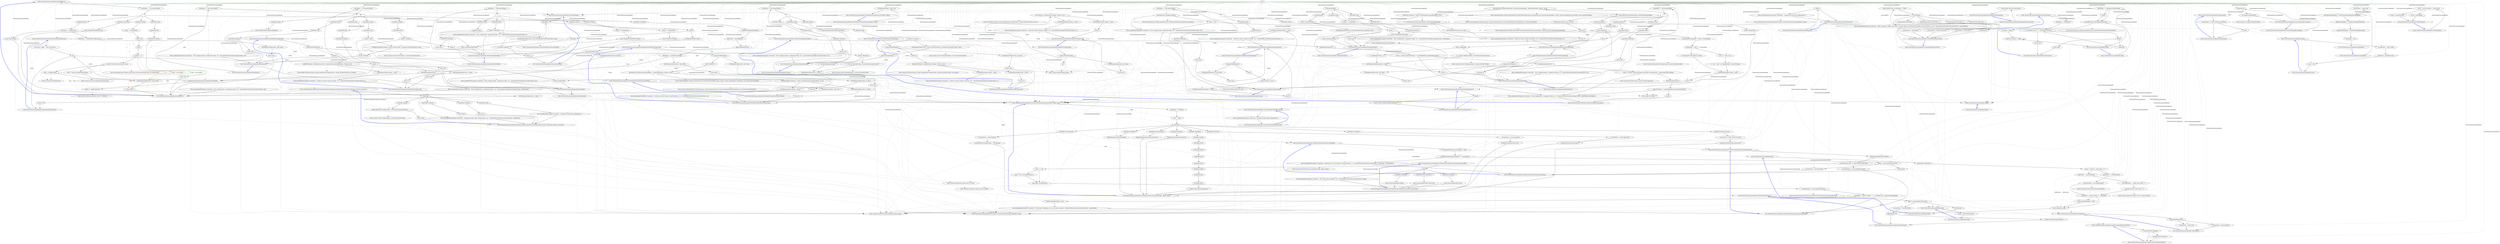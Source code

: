 digraph  {
n106 [cluster="Newtonsoft.Json.JsonReader.ReadAsBytes()", file="JsonReader.cs.dot", label="Entry Newtonsoft.Json.JsonReader.ReadAsBytes()", span="508-508"];
n107 [cluster="Newtonsoft.Json.JsonReader.ReadAsBytes()", file="JsonReader.cs.dot", label="JsonToken t = GetContentToken()", span="510-510"];
n108 [cluster="Newtonsoft.Json.JsonReader.ReadAsBytes()", file="JsonReader.cs.dot", label=t, span="512-512"];
n140 [cluster="Newtonsoft.Json.JsonReader.ReadAsBytes()", file="JsonReader.cs.dot", label="throw JsonReaderException.Create(this, ''Error reading bytes. Unexpected token: {0}.''.FormatWith(CultureInfo.InvariantCulture, \\nt));", span="571-571"];
n66 [cluster="Newtonsoft.Json.JsonReader.GetContentToken()", file="JsonReader.cs.dot", label="Entry Newtonsoft.Json.JsonReader.GetContentToken()", span="1169-1169"];
n109 [cluster="Newtonsoft.Json.JsonReader.ReadAsBytes()", file="JsonReader.cs.dot", label="JsonToken.StartObject", span="514-514"];
n117 [cluster="Newtonsoft.Json.JsonReader.ReadAsBytes()", file="JsonReader.cs.dot", label="JsonToken.String", span="529-529"];
n128 [cluster="Newtonsoft.Json.JsonReader.ReadAsBytes()", file="JsonReader.cs.dot", label="JsonToken.None", span="554-554"];
n132 [cluster="Newtonsoft.Json.JsonReader.ReadAsBytes()", file="JsonReader.cs.dot", label="JsonToken.Bytes", span="558-558"];
n138 [cluster="Newtonsoft.Json.JsonReader.ReadAsBytes()", file="JsonReader.cs.dot", label="JsonToken.StartArray", span="567-567"];
n110 [cluster="Newtonsoft.Json.JsonReader.ReadAsBytes()", file="JsonReader.cs.dot", label="ReadIntoWrappedTypeObject()", span="516-516"];
n111 [cluster="Newtonsoft.Json.JsonReader.ReadAsBytes()", file="JsonReader.cs.dot", label="byte[] data = ReadAsBytes()", span="518-518"];
n142 [cluster="Newtonsoft.Json.JsonReader.ReadIntoWrappedTypeObject()", file="JsonReader.cs.dot", label="Entry Newtonsoft.Json.JsonReader.ReadIntoWrappedTypeObject()", span="909-909"];
n112 [cluster="Newtonsoft.Json.JsonReader.ReadAsBytes()", file="JsonReader.cs.dot", label="ReaderReadAndAssert()", span="519-519"];
n115 [cluster="Newtonsoft.Json.JsonReader.ReadAsBytes()", file="JsonReader.cs.dot", label="SetToken(JsonToken.Bytes, data, false)", span="526-526"];
n116 [cluster="Newtonsoft.Json.JsonReader.ReadAsBytes()", file="JsonReader.cs.dot", label="return data;", span="527-527"];
n113 [cluster="Newtonsoft.Json.JsonReader.ReadAsBytes()", file="JsonReader.cs.dot", label="TokenType != JsonToken.EndObject", span="521-521"];
n143 [cluster="Newtonsoft.Json.JsonReader.ReaderReadAndAssert()", file="JsonReader.cs.dot", label="Entry Newtonsoft.Json.JsonReader.ReaderReadAndAssert()", span="896-896"];
n114 [cluster="Newtonsoft.Json.JsonReader.ReadAsBytes()", file="JsonReader.cs.dot", label="throw JsonReaderException.Create(this, ''Error reading bytes. Unexpected token: {0}.''.FormatWith(CultureInfo.InvariantCulture, \\nTokenType));", span="523-523"];
n141 [cluster="Newtonsoft.Json.JsonReader.ReadAsBytes()", file="JsonReader.cs.dot", label="Exit Newtonsoft.Json.JsonReader.ReadAsBytes()", span="508-508"];
n28 [cluster="string.FormatWith(System.IFormatProvider, object)", file="JsonReader.cs.dot", label="Entry string.FormatWith(System.IFormatProvider, object)", span="47-47"];
n29 [cluster="Newtonsoft.Json.JsonReaderException.Create(Newtonsoft.Json.JsonReader, string)", file="JsonReader.cs.dot", label="Entry Newtonsoft.Json.JsonReaderException.Create(Newtonsoft.Json.JsonReader, string)", span="108-108"];
n68 [cluster="Newtonsoft.Json.JsonReader.SetToken(Newtonsoft.Json.JsonToken, object, bool)", file="JsonReader.cs.dot", label="Entry Newtonsoft.Json.JsonReader.SetToken(Newtonsoft.Json.JsonToken, object, bool)", span="967-967"];
n118 [cluster="Newtonsoft.Json.JsonReader.ReadAsBytes()", file="JsonReader.cs.dot", label="string s = (string)Value", span="533-533"];
n119 [cluster="Newtonsoft.Json.JsonReader.ReadAsBytes()", file="JsonReader.cs.dot", label="byte[] data", span="535-535"];
n121 [cluster="Newtonsoft.Json.JsonReader.ReadAsBytes()", file="JsonReader.cs.dot", label="s.Length == 0", span="538-538"];
n123 [cluster="Newtonsoft.Json.JsonReader.ReadAsBytes()", file="JsonReader.cs.dot", label="ConvertUtils.TryConvertGuid(s, out g)", span="542-542"];
n125 [cluster="Newtonsoft.Json.JsonReader.ReadAsBytes()", file="JsonReader.cs.dot", label="data = Convert.FromBase64String(s)", span="548-548"];
n120 [cluster="Newtonsoft.Json.JsonReader.ReadAsBytes()", file="JsonReader.cs.dot", label="Guid g", span="537-537"];
n122 [cluster="Newtonsoft.Json.JsonReader.ReadAsBytes()", color=red, community=1, file="JsonReader.cs.dot", label="0: data = new byte[0]", span="540-540"];
d122 [cluster="Newtonsoft.Json.JsonReader.ReadAsBytes()", color=green, community=0, file="JsonReader.cs.dot", label="0: data = new byte[0]", span="540-540"];
n126 [cluster="Newtonsoft.Json.JsonReader.ReadAsBytes()", file="JsonReader.cs.dot", label="SetToken(JsonToken.Bytes, data, false)", span="551-551"];
n127 [cluster="Newtonsoft.Json.JsonReader.ReadAsBytes()", file="JsonReader.cs.dot", label="return data;", span="552-552"];
n124 [cluster="Newtonsoft.Json.JsonReader.ReadAsBytes()", file="JsonReader.cs.dot", label="data = g.ToByteArray()", span="544-544"];
n144 [cluster="Newtonsoft.Json.Utilities.ConvertUtils.TryConvertGuid(string, out System.Guid)", file="JsonReader.cs.dot", label="Entry Newtonsoft.Json.Utilities.ConvertUtils.TryConvertGuid(string, out System.Guid)", span="1366-1366"];
n145 [cluster="System.Guid.ToByteArray()", file="JsonReader.cs.dot", label="Entry System.Guid.ToByteArray()", span="0-0"];
n146 [cluster="System.Convert.FromBase64String(string)", file="JsonReader.cs.dot", label="Entry System.Convert.FromBase64String(string)", span="0-0"];
n129 [cluster="Newtonsoft.Json.JsonReader.ReadAsBytes()", file="JsonReader.cs.dot", label="JsonToken.Null", span="555-555"];
n130 [cluster="Newtonsoft.Json.JsonReader.ReadAsBytes()", file="JsonReader.cs.dot", label="JsonToken.EndArray", span="556-556"];
n131 [cluster="Newtonsoft.Json.JsonReader.ReadAsBytes()", file="JsonReader.cs.dot", label="return null;", span="557-557"];
n133 [cluster="Newtonsoft.Json.JsonReader.ReadAsBytes()", file="JsonReader.cs.dot", label="ValueType == typeof(Guid)", span="559-559"];
n134 [cluster="Newtonsoft.Json.JsonReader.ReadAsBytes()", file="JsonReader.cs.dot", label="byte[] data = ((Guid)Value).ToByteArray()", span="561-561"];
n137 [cluster="Newtonsoft.Json.JsonReader.ReadAsBytes()", file="JsonReader.cs.dot", label="return (byte[])Value;", span="566-566"];
n135 [cluster="Newtonsoft.Json.JsonReader.ReadAsBytes()", file="JsonReader.cs.dot", label="SetToken(JsonToken.Bytes, data, false)", span="562-562"];
n136 [cluster="Newtonsoft.Json.JsonReader.ReadAsBytes()", file="JsonReader.cs.dot", label="return data;", span="563-563"];
n139 [cluster="Newtonsoft.Json.JsonReader.ReadAsBytes()", file="JsonReader.cs.dot", label="return ReadArrayIntoByteArray();", span="568-568"];
n147 [cluster="Newtonsoft.Json.JsonReader.ReadArrayIntoByteArray()", file="JsonReader.cs.dot", label="Entry Newtonsoft.Json.JsonReader.ReadArrayIntoByteArray()", span="574-574"];
n12 [cluster="Newtonsoft.Json.JsonReader.Push(Newtonsoft.Json.JsonContainerType)", file="JsonReader.cs.dot", label="Entry Newtonsoft.Json.JsonReader.Push(Newtonsoft.Json.JsonContainerType)", span="350-350"];
n13 [cluster="Newtonsoft.Json.JsonReader.Push(Newtonsoft.Json.JsonContainerType)", file="JsonReader.cs.dot", label="UpdateScopeWithFinishedValue()", span="352-352"];
n15 [cluster="Newtonsoft.Json.JsonReader.Push(Newtonsoft.Json.JsonContainerType)", file="JsonReader.cs.dot", label="_currentPosition = new JsonPosition(value)", span="356-356"];
n19 [cluster="Newtonsoft.Json.JsonReader.Push(Newtonsoft.Json.JsonContainerType)", file="JsonReader.cs.dot", label="_currentPosition = new JsonPosition(value)", span="366-366"];
n14 [cluster="Newtonsoft.Json.JsonReader.Push(Newtonsoft.Json.JsonContainerType)", file="JsonReader.cs.dot", label="_currentPosition.Type == JsonContainerType.None", span="354-354"];
n24 [cluster="Newtonsoft.Json.JsonReader.UpdateScopeWithFinishedValue()", file="JsonReader.cs.dot", label="Entry Newtonsoft.Json.JsonReader.UpdateScopeWithFinishedValue()", span="1031-1031"];
n16 [cluster="Newtonsoft.Json.JsonReader.Push(Newtonsoft.Json.JsonContainerType)", file="JsonReader.cs.dot", label="_stack == null", span="360-360"];
n23 [cluster="Newtonsoft.Json.JsonReader.Push(Newtonsoft.Json.JsonContainerType)", file="JsonReader.cs.dot", label="Exit Newtonsoft.Json.JsonReader.Push(Newtonsoft.Json.JsonContainerType)", span="350-350"];
n25 [cluster="Newtonsoft.Json.JsonPosition.JsonPosition(Newtonsoft.Json.JsonContainerType)", file="JsonReader.cs.dot", label="Entry Newtonsoft.Json.JsonPosition.JsonPosition(Newtonsoft.Json.JsonContainerType)", span="50-50"];
n17 [cluster="Newtonsoft.Json.JsonReader.Push(Newtonsoft.Json.JsonContainerType)", file="JsonReader.cs.dot", label="_stack = new List<JsonPosition>()", span="362-362"];
n18 [cluster="Newtonsoft.Json.JsonReader.Push(Newtonsoft.Json.JsonContainerType)", file="JsonReader.cs.dot", label="_stack.Add(_currentPosition)", span="365-365"];
n26 [cluster="System.Collections.Generic.List<T>.List()", file="JsonReader.cs.dot", label="Entry System.Collections.Generic.List<T>.List()", span="0-0"];
n27 [cluster="System.Collections.Generic.List<T>.Add(T)", file="JsonReader.cs.dot", label="Entry System.Collections.Generic.List<T>.Add(T)", span="0-0"];
n20 [cluster="Newtonsoft.Json.JsonReader.Push(Newtonsoft.Json.JsonContainerType)", file="JsonReader.cs.dot", label="_maxDepth != null && Depth + 1 > _maxDepth && !_hasExceededMaxDepth", span="369-369"];
n21 [cluster="Newtonsoft.Json.JsonReader.Push(Newtonsoft.Json.JsonContainerType)", file="JsonReader.cs.dot", label="_hasExceededMaxDepth = true", span="371-371"];
n22 [cluster="Newtonsoft.Json.JsonReader.Push(Newtonsoft.Json.JsonContainerType)", file="JsonReader.cs.dot", label="throw JsonReaderException.Create(this, ''The reader's MaxDepth of {0} has been exceeded.''.FormatWith(CultureInfo.InvariantCulture, _\\nmaxDepth));", span="372-372"];
n148 [cluster="Newtonsoft.Json.JsonReader.ReadArrayIntoByteArray()", file="JsonReader.cs.dot", label="List<byte> buffer = new List<byte>()", span="576-576"];
n149 [cluster="Newtonsoft.Json.JsonReader.ReadArrayIntoByteArray()", file="JsonReader.cs.dot", label=true, span="578-578"];
n152 [cluster="Newtonsoft.Json.JsonReader.ReadArrayIntoByteArray()", file="JsonReader.cs.dot", label="ReadArrayElementIntoByteArrayReportDone(buffer)", span="585-585"];
n153 [cluster="Newtonsoft.Json.JsonReader.ReadArrayIntoByteArray()", file="JsonReader.cs.dot", label="byte[] d = buffer.ToArray()", span="587-587"];
n150 [cluster="Newtonsoft.Json.JsonReader.ReadArrayIntoByteArray()", file="JsonReader.cs.dot", label="!Read()", span="580-580"];
n156 [cluster="Newtonsoft.Json.JsonReader.ReadArrayIntoByteArray()", file="JsonReader.cs.dot", label="Exit Newtonsoft.Json.JsonReader.ReadArrayIntoByteArray()", span="574-574"];
n151 [cluster="Newtonsoft.Json.JsonReader.ReadArrayIntoByteArray()", file="JsonReader.cs.dot", label="SetToken(JsonToken.None)", span="582-582"];
n47 [cluster="Newtonsoft.Json.JsonReader.Read()", file="JsonReader.cs.dot", label="Entry Newtonsoft.Json.JsonReader.Read()", span="409-409"];
n157 [cluster="Newtonsoft.Json.JsonReader.SetToken(Newtonsoft.Json.JsonToken)", file="JsonReader.cs.dot", label="Entry Newtonsoft.Json.JsonReader.SetToken(Newtonsoft.Json.JsonToken)", span="952-952"];
n158 [cluster="Newtonsoft.Json.JsonReader.ReadArrayElementIntoByteArrayReportDone(System.Collections.Generic.List<byte>)", file="JsonReader.cs.dot", label="Entry Newtonsoft.Json.JsonReader.ReadArrayElementIntoByteArrayReportDone(System.Collections.Generic.List<byte>)", span="594-594"];
n154 [cluster="Newtonsoft.Json.JsonReader.ReadArrayIntoByteArray()", file="JsonReader.cs.dot", label="SetToken(JsonToken.Bytes, d, false)", span="588-588"];
n155 [cluster="Newtonsoft.Json.JsonReader.ReadArrayIntoByteArray()", file="JsonReader.cs.dot", label="return d;", span="589-589"];
n159 [cluster="System.Collections.Generic.List<T>.ToArray()", file="JsonReader.cs.dot", label="Entry System.Collections.Generic.List<T>.ToArray()", span="0-0"];
n359 [cluster="Newtonsoft.Json.JsonReader.SetToken(Newtonsoft.Json.JsonToken)", file="JsonReader.cs.dot", label="SetToken(newToken, null, true)", span="954-954"];
n360 [cluster="Newtonsoft.Json.JsonReader.SetToken(Newtonsoft.Json.JsonToken)", file="JsonReader.cs.dot", label="Exit Newtonsoft.Json.JsonReader.SetToken(Newtonsoft.Json.JsonToken)", span="952-952"];
n160 [cluster="Newtonsoft.Json.JsonReader.ReadArrayElementIntoByteArrayReportDone(System.Collections.Generic.List<byte>)", file="JsonReader.cs.dot", label=TokenType, span="596-596"];
n164 [cluster="Newtonsoft.Json.JsonReader.ReadArrayElementIntoByteArrayReportDone(System.Collections.Generic.List<byte>)", file="JsonReader.cs.dot", label="buffer.Add(Convert.ToByte(Value, CultureInfo.InvariantCulture))", span="601-601"];
n161 [cluster="Newtonsoft.Json.JsonReader.ReadArrayElementIntoByteArrayReportDone(System.Collections.Generic.List<byte>)", file="JsonReader.cs.dot", label="JsonToken.None", span="598-598"];
n163 [cluster="Newtonsoft.Json.JsonReader.ReadArrayElementIntoByteArrayReportDone(System.Collections.Generic.List<byte>)", file="JsonReader.cs.dot", label="JsonToken.Integer", span="600-600"];
n166 [cluster="Newtonsoft.Json.JsonReader.ReadArrayElementIntoByteArrayReportDone(System.Collections.Generic.List<byte>)", file="JsonReader.cs.dot", label="JsonToken.EndArray", span="603-603"];
n168 [cluster="Newtonsoft.Json.JsonReader.ReadArrayElementIntoByteArrayReportDone(System.Collections.Generic.List<byte>)", file="JsonReader.cs.dot", label="JsonToken.Comment", span="605-605"];
n170 [cluster="Newtonsoft.Json.JsonReader.ReadArrayElementIntoByteArrayReportDone(System.Collections.Generic.List<byte>)", file="JsonReader.cs.dot", label="throw JsonReaderException.Create(this, ''Unexpected token when reading bytes: {0}.''.FormatWith(CultureInfo.InvariantCulture, TokenType));", span="608-608"];
n162 [cluster="Newtonsoft.Json.JsonReader.ReadArrayElementIntoByteArrayReportDone(System.Collections.Generic.List<byte>)", file="JsonReader.cs.dot", label="throw JsonReaderException.Create(this, ''Unexpected end when reading bytes.'');", span="599-599"];
n171 [cluster="Newtonsoft.Json.JsonReader.ReadArrayElementIntoByteArrayReportDone(System.Collections.Generic.List<byte>)", file="JsonReader.cs.dot", label="Exit Newtonsoft.Json.JsonReader.ReadArrayElementIntoByteArrayReportDone(System.Collections.Generic.List<byte>)", span="594-594"];
n165 [cluster="Newtonsoft.Json.JsonReader.ReadArrayElementIntoByteArrayReportDone(System.Collections.Generic.List<byte>)", file="JsonReader.cs.dot", label="return false;", span="602-602"];
n172 [cluster="System.Convert.ToByte(object, System.IFormatProvider)", file="JsonReader.cs.dot", label="Entry System.Convert.ToByte(object, System.IFormatProvider)", span="0-0"];
n167 [cluster="Newtonsoft.Json.JsonReader.ReadArrayElementIntoByteArrayReportDone(System.Collections.Generic.List<byte>)", file="JsonReader.cs.dot", label="return true;", span="604-604"];
n169 [cluster="Newtonsoft.Json.JsonReader.ReadArrayElementIntoByteArrayReportDone(System.Collections.Generic.List<byte>)", file="JsonReader.cs.dot", label="return false;", span="606-606"];
n69 [cluster="Newtonsoft.Json.JsonReader.ReadInt32String(string)", file="JsonReader.cs.dot", label="Entry Newtonsoft.Json.JsonReader.ReadInt32String(string)", span="441-441"];
n70 [cluster="Newtonsoft.Json.JsonReader.ReadInt32String(string)", file="JsonReader.cs.dot", label="string.IsNullOrEmpty(s)", span="443-443"];
n74 [cluster="Newtonsoft.Json.JsonReader.ReadInt32String(string)", file="JsonReader.cs.dot", label="int.TryParse(s, NumberStyles.Integer, Culture, out i)", span="450-450"];
n77 [cluster="Newtonsoft.Json.JsonReader.ReadInt32String(string)", file="JsonReader.cs.dot", label="SetToken(JsonToken.String, s, false)", span="457-457"];
n78 [cluster="Newtonsoft.Json.JsonReader.ReadInt32String(string)", file="JsonReader.cs.dot", label="throw JsonReaderException.Create(this, ''Could not convert string to integer: {0}.''.FormatWith(CultureInfo.InvariantCulture, s));", span="458-458"];
n71 [cluster="Newtonsoft.Json.JsonReader.ReadInt32String(string)", file="JsonReader.cs.dot", label="SetToken(JsonToken.Null, null, false)", span="445-445"];
n73 [cluster="Newtonsoft.Json.JsonReader.ReadInt32String(string)", file="JsonReader.cs.dot", label="int i", span="449-449"];
n80 [cluster="string.IsNullOrEmpty(string)", file="JsonReader.cs.dot", label="Entry string.IsNullOrEmpty(string)", span="0-0"];
n72 [cluster="Newtonsoft.Json.JsonReader.ReadInt32String(string)", file="JsonReader.cs.dot", label="return null;", span="446-446"];
n79 [cluster="Newtonsoft.Json.JsonReader.ReadInt32String(string)", file="JsonReader.cs.dot", label="Exit Newtonsoft.Json.JsonReader.ReadInt32String(string)", span="441-441"];
n75 [cluster="Newtonsoft.Json.JsonReader.ReadInt32String(string)", file="JsonReader.cs.dot", label="SetToken(JsonToken.Integer, i, false)", span="452-452"];
n76 [cluster="Newtonsoft.Json.JsonReader.ReadInt32String(string)", file="JsonReader.cs.dot", label="return i;", span="453-453"];
n81 [cluster="int.TryParse(string, System.Globalization.NumberStyles, System.IFormatProvider, out int)", file="JsonReader.cs.dot", label="Entry int.TryParse(string, System.Globalization.NumberStyles, System.IFormatProvider, out int)", span="0-0"];
n173 [cluster="Newtonsoft.Json.JsonReader.ReadAsDouble()", file="JsonReader.cs.dot", label="Entry Newtonsoft.Json.JsonReader.ReadAsDouble()", span="616-616"];
n174 [cluster="Newtonsoft.Json.JsonReader.ReadAsDouble()", file="JsonReader.cs.dot", label="JsonToken t = GetContentToken()", span="618-618"];
n175 [cluster="Newtonsoft.Json.JsonReader.ReadAsDouble()", file="JsonReader.cs.dot", label=t, span="620-620"];
n192 [cluster="Newtonsoft.Json.JsonReader.ReadAsDouble()", file="JsonReader.cs.dot", label="throw JsonReaderException.Create(this, ''Error reading double. Unexpected token: {0}.''.FormatWith(CultureInfo.InvariantCulture, \\nt));", span="650-650"];
n176 [cluster="Newtonsoft.Json.JsonReader.ReadAsDouble()", file="JsonReader.cs.dot", label="JsonToken.None", span="622-622"];
n180 [cluster="Newtonsoft.Json.JsonReader.ReadAsDouble()", file="JsonReader.cs.dot", label="JsonToken.Integer", span="626-626"];
n189 [cluster="Newtonsoft.Json.JsonReader.ReadAsDouble()", file="JsonReader.cs.dot", label="JsonToken.String", span="646-646"];
n177 [cluster="Newtonsoft.Json.JsonReader.ReadAsDouble()", file="JsonReader.cs.dot", label="JsonToken.Null", span="623-623"];
n178 [cluster="Newtonsoft.Json.JsonReader.ReadAsDouble()", file="JsonReader.cs.dot", label="JsonToken.EndArray", span="624-624"];
n179 [cluster="Newtonsoft.Json.JsonReader.ReadAsDouble()", file="JsonReader.cs.dot", label="return null;", span="625-625"];
n191 [cluster="Newtonsoft.Json.JsonReader.ReadAsDouble()", file="JsonReader.cs.dot", label="Exit Newtonsoft.Json.JsonReader.ReadAsDouble()", span="616-616"];
n181 [cluster="Newtonsoft.Json.JsonReader.ReadAsDouble()", file="JsonReader.cs.dot", label="JsonToken.Float", span="627-627"];
n182 [cluster="Newtonsoft.Json.JsonReader.ReadAsDouble()", file="JsonReader.cs.dot", label="!(Value is double)", span="628-628"];
n183 [cluster="Newtonsoft.Json.JsonReader.ReadAsDouble()", file="JsonReader.cs.dot", label="double d", span="630-630"];
n188 [cluster="Newtonsoft.Json.JsonReader.ReadAsDouble()", file="JsonReader.cs.dot", label="return (double)Value;", span="645-645"];
n184 [cluster="Newtonsoft.Json.JsonReader.ReadAsDouble()", file="JsonReader.cs.dot", label="Value is BigInteger", span="632-632"];
n185 [cluster="Newtonsoft.Json.JsonReader.ReadAsDouble()", file="JsonReader.cs.dot", label="d = (double)(BigInteger)Value", span="634-634"];
n186 [cluster="Newtonsoft.Json.JsonReader.ReadAsDouble()", file="JsonReader.cs.dot", label="d = Convert.ToDouble(Value, CultureInfo.InvariantCulture)", span="639-639"];
n187 [cluster="Newtonsoft.Json.JsonReader.ReadAsDouble()", file="JsonReader.cs.dot", label="SetToken(JsonToken.Float, d, false)", span="642-642"];
n193 [cluster="System.Convert.ToDouble(object, System.IFormatProvider)", file="JsonReader.cs.dot", label="Entry System.Convert.ToDouble(object, System.IFormatProvider)", span="0-0"];
n190 [cluster="Newtonsoft.Json.JsonReader.ReadAsDouble()", file="JsonReader.cs.dot", label="return ReadDoubleString((string)Value);", span="647-647"];
n194 [cluster="Newtonsoft.Json.JsonReader.ReadDoubleString(string)", file="JsonReader.cs.dot", label="Entry Newtonsoft.Json.JsonReader.ReadDoubleString(string)", span="653-653"];
n228 [cluster="Newtonsoft.Json.JsonReader.ReadBooleanString(string)", file="JsonReader.cs.dot", label="Entry Newtonsoft.Json.JsonReader.ReadBooleanString(string)", span="714-714"];
n229 [cluster="Newtonsoft.Json.JsonReader.ReadBooleanString(string)", file="JsonReader.cs.dot", label="string.IsNullOrEmpty(s)", span="716-716"];
n233 [cluster="Newtonsoft.Json.JsonReader.ReadBooleanString(string)", file="JsonReader.cs.dot", label="bool.TryParse(s, out b)", span="723-723"];
n236 [cluster="Newtonsoft.Json.JsonReader.ReadBooleanString(string)", file="JsonReader.cs.dot", label="SetToken(JsonToken.String, s, false)", span="730-730"];
n237 [cluster="Newtonsoft.Json.JsonReader.ReadBooleanString(string)", file="JsonReader.cs.dot", label="throw JsonReaderException.Create(this, ''Could not convert string to boolean: {0}.''.FormatWith(CultureInfo.InvariantCulture, s));", span="731-731"];
n230 [cluster="Newtonsoft.Json.JsonReader.ReadBooleanString(string)", file="JsonReader.cs.dot", label="SetToken(JsonToken.Null, null, false)", span="718-718"];
n232 [cluster="Newtonsoft.Json.JsonReader.ReadBooleanString(string)", file="JsonReader.cs.dot", label="bool b", span="722-722"];
n231 [cluster="Newtonsoft.Json.JsonReader.ReadBooleanString(string)", file="JsonReader.cs.dot", label="return null;", span="719-719"];
n238 [cluster="Newtonsoft.Json.JsonReader.ReadBooleanString(string)", file="JsonReader.cs.dot", label="Exit Newtonsoft.Json.JsonReader.ReadBooleanString(string)", span="714-714"];
n234 [cluster="Newtonsoft.Json.JsonReader.ReadBooleanString(string)", file="JsonReader.cs.dot", label="SetToken(JsonToken.Boolean, b, false)", span="725-725"];
n235 [cluster="Newtonsoft.Json.JsonReader.ReadBooleanString(string)", file="JsonReader.cs.dot", label="return b;", span="726-726"];
n239 [cluster="bool.TryParse(string, out bool)", file="JsonReader.cs.dot", label="Entry bool.TryParse(string, out bool)", span="0-0"];
n82 [cluster="Newtonsoft.Json.JsonReader.ReadAsString()", file="JsonReader.cs.dot", label="Entry Newtonsoft.Json.JsonReader.ReadAsString()", span="466-466"];
n83 [cluster="Newtonsoft.Json.JsonReader.ReadAsString()", file="JsonReader.cs.dot", label="JsonToken t = GetContentToken()", span="468-468"];
n84 [cluster="Newtonsoft.Json.JsonReader.ReadAsString()", file="JsonReader.cs.dot", label=t, span="470-470"];
n91 [cluster="Newtonsoft.Json.JsonReader.ReadAsString()", file="JsonReader.cs.dot", label="JsonTokenUtils.IsPrimitiveToken(t)", span="480-480"];
n101 [cluster="Newtonsoft.Json.JsonReader.ReadAsString()", file="JsonReader.cs.dot", label="throw JsonReaderException.Create(this, ''Error reading string. Unexpected token: {0}.''.FormatWith(CultureInfo.InvariantCulture, \\nt));", span="501-501"];
n85 [cluster="Newtonsoft.Json.JsonReader.ReadAsString()", file="JsonReader.cs.dot", label="JsonToken.None", span="472-472"];
n89 [cluster="Newtonsoft.Json.JsonReader.ReadAsString()", file="JsonReader.cs.dot", label="JsonToken.String", span="476-476"];
n86 [cluster="Newtonsoft.Json.JsonReader.ReadAsString()", file="JsonReader.cs.dot", label="JsonToken.Null", span="473-473"];
n87 [cluster="Newtonsoft.Json.JsonReader.ReadAsString()", file="JsonReader.cs.dot", label="JsonToken.EndArray", span="474-474"];
n88 [cluster="Newtonsoft.Json.JsonReader.ReadAsString()", file="JsonReader.cs.dot", label="return null;", span="475-475"];
n102 [cluster="Newtonsoft.Json.JsonReader.ReadAsString()", file="JsonReader.cs.dot", label="Exit Newtonsoft.Json.JsonReader.ReadAsString()", span="466-466"];
n90 [cluster="Newtonsoft.Json.JsonReader.ReadAsString()", file="JsonReader.cs.dot", label="return (string)Value;", span="477-477"];
n103 [cluster="Newtonsoft.Json.Utilities.JsonTokenUtils.IsPrimitiveToken(Newtonsoft.Json.JsonToken)", file="JsonReader.cs.dot", label="Entry Newtonsoft.Json.Utilities.JsonTokenUtils.IsPrimitiveToken(Newtonsoft.Json.JsonToken)", span="58-58"];
n92 [cluster="Newtonsoft.Json.JsonReader.ReadAsString()", file="JsonReader.cs.dot", label="Value != null", span="482-482"];
n93 [cluster="Newtonsoft.Json.JsonReader.ReadAsString()", file="JsonReader.cs.dot", label="string s", span="484-484"];
n94 [cluster="Newtonsoft.Json.JsonReader.ReadAsString()", file="JsonReader.cs.dot", label="IFormattable formattable = Value as IFormattable", span="485-485"];
n95 [cluster="Newtonsoft.Json.JsonReader.ReadAsString()", file="JsonReader.cs.dot", label="formattable != null", span="486-486"];
n96 [cluster="Newtonsoft.Json.JsonReader.ReadAsString()", file="JsonReader.cs.dot", label="s = formattable.ToString(null, Culture)", span="488-488"];
n97 [cluster="Newtonsoft.Json.JsonReader.ReadAsString()", file="JsonReader.cs.dot", label="Uri uri = Value as Uri", span="492-492"];
n104 [cluster="System.IFormattable.ToString(string, System.IFormatProvider)", file="JsonReader.cs.dot", label="Entry System.IFormattable.ToString(string, System.IFormatProvider)", span="0-0"];
n99 [cluster="Newtonsoft.Json.JsonReader.ReadAsString()", file="JsonReader.cs.dot", label="SetToken(JsonToken.String, s, false)", span="496-496"];
n100 [cluster="Newtonsoft.Json.JsonReader.ReadAsString()", file="JsonReader.cs.dot", label="return s;", span="497-497"];
n98 [cluster="Newtonsoft.Json.JsonReader.ReadAsString()", file="JsonReader.cs.dot", label="s = uri != null ? uri.OriginalString : Value.ToString()", span="493-493"];
n105 [cluster="object.ToString()", file="JsonReader.cs.dot", label="Entry object.ToString()", span="0-0"];
n443 [cluster="Newtonsoft.Json.JsonReader.System.IDisposable.Dispose()", file="JsonReader.cs.dot", label="Entry Newtonsoft.Json.JsonReader.System.IDisposable.Dispose()", span="1111-1111"];
n444 [cluster="Newtonsoft.Json.JsonReader.System.IDisposable.Dispose()", file="JsonReader.cs.dot", label="Dispose(true)", span="1113-1113"];
n445 [cluster="Newtonsoft.Json.JsonReader.System.IDisposable.Dispose()", file="JsonReader.cs.dot", label="GC.SuppressFinalize(this)", span="1114-1114"];
n447 [cluster="Newtonsoft.Json.JsonReader.Dispose(bool)", file="JsonReader.cs.dot", label="Entry Newtonsoft.Json.JsonReader.Dispose(bool)", span="1121-1121"];
n446 [cluster="Newtonsoft.Json.JsonReader.System.IDisposable.Dispose()", file="JsonReader.cs.dot", label="Exit Newtonsoft.Json.JsonReader.System.IDisposable.Dispose()", span="1111-1111"];
n448 [cluster="System.GC.SuppressFinalize(object)", file="JsonReader.cs.dot", label="Entry System.GC.SuppressFinalize(object)", span="0-0"];
n449 [cluster="Newtonsoft.Json.JsonReader.Dispose(bool)", file="JsonReader.cs.dot", label="_currentState != State.Closed && disposing", span="1123-1123"];
n450 [cluster="Newtonsoft.Json.JsonReader.Dispose(bool)", file="JsonReader.cs.dot", label="Close()", span="1125-1125"];
n451 [cluster="Newtonsoft.Json.JsonReader.Dispose(bool)", file="JsonReader.cs.dot", label="Exit Newtonsoft.Json.JsonReader.Dispose(bool)", span="1121-1121"];
n452 [cluster="Newtonsoft.Json.JsonReader.Close()", file="JsonReader.cs.dot", label="Entry Newtonsoft.Json.JsonReader.Close()", span="1133-1133"];
n453 [cluster="Newtonsoft.Json.JsonReader.Close()", file="JsonReader.cs.dot", label="_currentState = State.Closed", span="1135-1135"];
n454 [cluster="Newtonsoft.Json.JsonReader.Close()", file="JsonReader.cs.dot", label="_tokenType = JsonToken.None", span="1136-1136"];
n455 [cluster="Newtonsoft.Json.JsonReader.Close()", file="JsonReader.cs.dot", label="_value = null", span="1137-1137"];
n456 [cluster="Newtonsoft.Json.JsonReader.Close()", file="JsonReader.cs.dot", label="Exit Newtonsoft.Json.JsonReader.Close()", span="1133-1133"];
n240 [cluster="Newtonsoft.Json.JsonReader.ReadAsDecimal()", file="JsonReader.cs.dot", label="Entry Newtonsoft.Json.JsonReader.ReadAsDecimal()", span="739-739"];
n241 [cluster="Newtonsoft.Json.JsonReader.ReadAsDecimal()", file="JsonReader.cs.dot", label="JsonToken t = GetContentToken()", span="741-741"];
n242 [cluster="Newtonsoft.Json.JsonReader.ReadAsDecimal()", file="JsonReader.cs.dot", label=t, span="743-743"];
n255 [cluster="Newtonsoft.Json.JsonReader.ReadAsDecimal()", file="JsonReader.cs.dot", label="throw JsonReaderException.Create(this, ''Error reading decimal. Unexpected token: {0}.''.FormatWith(CultureInfo.InvariantCulture, \\nt));", span="761-761"];
n243 [cluster="Newtonsoft.Json.JsonReader.ReadAsDecimal()", file="JsonReader.cs.dot", label="JsonToken.None", span="745-745"];
n247 [cluster="Newtonsoft.Json.JsonReader.ReadAsDecimal()", file="JsonReader.cs.dot", label="JsonToken.Integer", span="749-749"];
n252 [cluster="Newtonsoft.Json.JsonReader.ReadAsDecimal()", file="JsonReader.cs.dot", label="JsonToken.String", span="757-757"];
n244 [cluster="Newtonsoft.Json.JsonReader.ReadAsDecimal()", file="JsonReader.cs.dot", label="JsonToken.Null", span="746-746"];
n245 [cluster="Newtonsoft.Json.JsonReader.ReadAsDecimal()", file="JsonReader.cs.dot", label="JsonToken.EndArray", span="747-747"];
n246 [cluster="Newtonsoft.Json.JsonReader.ReadAsDecimal()", file="JsonReader.cs.dot", label="return null;", span="748-748"];
n254 [cluster="Newtonsoft.Json.JsonReader.ReadAsDecimal()", file="JsonReader.cs.dot", label="Exit Newtonsoft.Json.JsonReader.ReadAsDecimal()", span="739-739"];
n248 [cluster="Newtonsoft.Json.JsonReader.ReadAsDecimal()", file="JsonReader.cs.dot", label="JsonToken.Float", span="750-750"];
n249 [cluster="Newtonsoft.Json.JsonReader.ReadAsDecimal()", file="JsonReader.cs.dot", label="!(Value is decimal)", span="751-751"];
n250 [cluster="Newtonsoft.Json.JsonReader.ReadAsDecimal()", file="JsonReader.cs.dot", label="SetToken(JsonToken.Float, Convert.ToDecimal(Value, CultureInfo.InvariantCulture), false)", span="753-753"];
n251 [cluster="Newtonsoft.Json.JsonReader.ReadAsDecimal()", file="JsonReader.cs.dot", label="return (decimal)Value;", span="756-756"];
n256 [cluster="System.Convert.ToDecimal(object, System.IFormatProvider)", file="JsonReader.cs.dot", label="Entry System.Convert.ToDecimal(object, System.IFormatProvider)", span="0-0"];
n253 [cluster="Newtonsoft.Json.JsonReader.ReadAsDecimal()", file="JsonReader.cs.dot", label="return ReadDecimalString((string)Value);", span="758-758"];
n257 [cluster="Newtonsoft.Json.JsonReader.ReadDecimalString(string)", file="JsonReader.cs.dot", label="Entry Newtonsoft.Json.JsonReader.ReadDecimalString(string)", span="764-764"];
n258 [cluster="Newtonsoft.Json.JsonReader.ReadDecimalString(string)", file="JsonReader.cs.dot", label="string.IsNullOrEmpty(s)", span="766-766"];
n262 [cluster="Newtonsoft.Json.JsonReader.ReadDecimalString(string)", file="JsonReader.cs.dot", label="decimal.TryParse(s, NumberStyles.Number, Culture, out d)", span="773-773"];
n265 [cluster="Newtonsoft.Json.JsonReader.ReadDecimalString(string)", file="JsonReader.cs.dot", label="SetToken(JsonToken.String, s, false)", span="780-780"];
n266 [cluster="Newtonsoft.Json.JsonReader.ReadDecimalString(string)", file="JsonReader.cs.dot", label="throw JsonReaderException.Create(this, ''Could not convert string to decimal: {0}.''.FormatWith(CultureInfo.InvariantCulture, s));", span="781-781"];
n259 [cluster="Newtonsoft.Json.JsonReader.ReadDecimalString(string)", file="JsonReader.cs.dot", label="SetToken(JsonToken.Null, null, false)", span="768-768"];
n261 [cluster="Newtonsoft.Json.JsonReader.ReadDecimalString(string)", file="JsonReader.cs.dot", label="decimal d", span="772-772"];
n260 [cluster="Newtonsoft.Json.JsonReader.ReadDecimalString(string)", file="JsonReader.cs.dot", label="return null;", span="769-769"];
n267 [cluster="Newtonsoft.Json.JsonReader.ReadDecimalString(string)", file="JsonReader.cs.dot", label="Exit Newtonsoft.Json.JsonReader.ReadDecimalString(string)", span="764-764"];
n263 [cluster="Newtonsoft.Json.JsonReader.ReadDecimalString(string)", file="JsonReader.cs.dot", label="SetToken(JsonToken.Float, d, false)", span="775-775"];
n264 [cluster="Newtonsoft.Json.JsonReader.ReadDecimalString(string)", file="JsonReader.cs.dot", label="return d;", span="776-776"];
n268 [cluster="decimal.TryParse(string, System.Globalization.NumberStyles, System.IFormatProvider, out decimal)", file="JsonReader.cs.dot", label="Entry decimal.TryParse(string, System.Globalization.NumberStyles, System.IFormatProvider, out decimal)", span="0-0"];
n405 [cluster="Newtonsoft.Json.JsonReader.UpdateScopeWithFinishedValue()", file="JsonReader.cs.dot", label="_currentPosition.HasIndex", span="1033-1033"];
n406 [cluster="Newtonsoft.Json.JsonReader.UpdateScopeWithFinishedValue()", file="JsonReader.cs.dot", label="_currentPosition.Position++", span="1035-1035"];
n407 [cluster="Newtonsoft.Json.JsonReader.UpdateScopeWithFinishedValue()", file="JsonReader.cs.dot", label="Exit Newtonsoft.Json.JsonReader.UpdateScopeWithFinishedValue()", span="1031-1031"];
n44 [cluster="Newtonsoft.Json.JsonReader.Peek()", file="JsonReader.cs.dot", label="Entry Newtonsoft.Json.JsonReader.Peek()", span="400-400"];
n45 [cluster="Newtonsoft.Json.JsonReader.Peek()", file="JsonReader.cs.dot", label="return _currentPosition.Type;", span="402-402"];
n46 [cluster="Newtonsoft.Json.JsonReader.Peek()", file="JsonReader.cs.dot", label="Exit Newtonsoft.Json.JsonReader.Peek()", span="400-400"];
n361 [cluster="Newtonsoft.Json.JsonReader.SetToken(Newtonsoft.Json.JsonToken, object)", file="JsonReader.cs.dot", label="Entry Newtonsoft.Json.JsonReader.SetToken(Newtonsoft.Json.JsonToken, object)", span="962-962"];
n362 [cluster="Newtonsoft.Json.JsonReader.SetToken(Newtonsoft.Json.JsonToken, object)", file="JsonReader.cs.dot", label="SetToken(newToken, value, true)", span="964-964"];
n363 [cluster="Newtonsoft.Json.JsonReader.SetToken(Newtonsoft.Json.JsonToken, object)", file="JsonReader.cs.dot", label="Exit Newtonsoft.Json.JsonReader.SetToken(Newtonsoft.Json.JsonToken, object)", span="962-962"];
n396 [cluster="Newtonsoft.Json.JsonReader.ValidateEnd(Newtonsoft.Json.JsonToken)", file="JsonReader.cs.dot", label="Entry Newtonsoft.Json.JsonReader.ValidateEnd(Newtonsoft.Json.JsonToken)", span="1039-1039"];
n408 [cluster="Newtonsoft.Json.JsonReader.ValidateEnd(Newtonsoft.Json.JsonToken)", file="JsonReader.cs.dot", label="JsonContainerType currentObject = Pop()", span="1041-1041"];
n409 [cluster="Newtonsoft.Json.JsonReader.ValidateEnd(Newtonsoft.Json.JsonToken)", file="JsonReader.cs.dot", label="GetTypeForCloseToken(endToken) != currentObject", span="1043-1043"];
n410 [cluster="Newtonsoft.Json.JsonReader.ValidateEnd(Newtonsoft.Json.JsonToken)", file="JsonReader.cs.dot", label="throw JsonReaderException.Create(this, ''JsonToken {0} is not valid for closing JsonType {1}.''.FormatWith(CultureInfo.InvariantCulture, \\nendToken, currentObject));", span="1045-1045"];
n30 [cluster="Newtonsoft.Json.JsonReader.Pop()", file="JsonReader.cs.dot", label="Entry Newtonsoft.Json.JsonReader.Pop()", span="377-377"];
n411 [cluster="Newtonsoft.Json.JsonReader.ValidateEnd(Newtonsoft.Json.JsonToken)", file="JsonReader.cs.dot", label="Peek() != JsonContainerType.None", span="1048-1048"];
n415 [cluster="Newtonsoft.Json.JsonReader.GetTypeForCloseToken(Newtonsoft.Json.JsonToken)", file="JsonReader.cs.dot", label="Entry Newtonsoft.Json.JsonReader.GetTypeForCloseToken(Newtonsoft.Json.JsonToken)", span="1096-1096"];
n414 [cluster="Newtonsoft.Json.JsonReader.ValidateEnd(Newtonsoft.Json.JsonToken)", file="JsonReader.cs.dot", label="Exit Newtonsoft.Json.JsonReader.ValidateEnd(Newtonsoft.Json.JsonToken)", span="1039-1039"];
n416 [cluster="string.FormatWith(System.IFormatProvider, object, object)", file="JsonReader.cs.dot", label="Entry string.FormatWith(System.IFormatProvider, object, object)", span="52-52"];
n412 [cluster="Newtonsoft.Json.JsonReader.ValidateEnd(Newtonsoft.Json.JsonToken)", file="JsonReader.cs.dot", label="_currentState = State.PostValue", span="1050-1050"];
n413 [cluster="Newtonsoft.Json.JsonReader.ValidateEnd(Newtonsoft.Json.JsonToken)", file="JsonReader.cs.dot", label="SetFinished()", span="1054-1054"];
n404 [cluster="Newtonsoft.Json.JsonReader.SetFinished()", file="JsonReader.cs.dot", label="Entry Newtonsoft.Json.JsonReader.SetFinished()", span="1084-1084"];
n397 [cluster="Newtonsoft.Json.JsonReader.SetPostValueState(bool)", file="JsonReader.cs.dot", label="Entry Newtonsoft.Json.JsonReader.SetPostValueState(bool)", span="1014-1014"];
n398 [cluster="Newtonsoft.Json.JsonReader.SetPostValueState(bool)", file="JsonReader.cs.dot", label="Peek() != JsonContainerType.None", span="1016-1016"];
n401 [cluster="Newtonsoft.Json.JsonReader.SetPostValueState(bool)", file="JsonReader.cs.dot", label=updateIndex, span="1025-1025"];
n399 [cluster="Newtonsoft.Json.JsonReader.SetPostValueState(bool)", file="JsonReader.cs.dot", label="_currentState = State.PostValue", span="1018-1018"];
n400 [cluster="Newtonsoft.Json.JsonReader.SetPostValueState(bool)", file="JsonReader.cs.dot", label="SetFinished()", span="1022-1022"];
n402 [cluster="Newtonsoft.Json.JsonReader.SetPostValueState(bool)", file="JsonReader.cs.dot", label="UpdateScopeWithFinishedValue()", span="1027-1027"];
n403 [cluster="Newtonsoft.Json.JsonReader.SetPostValueState(bool)", file="JsonReader.cs.dot", label="Exit Newtonsoft.Json.JsonReader.SetPostValueState(bool)", span="1014-1014"];
n338 [cluster="Newtonsoft.Json.JsonReader.CreateUnexpectedEndException()", file="JsonReader.cs.dot", label="Entry Newtonsoft.Json.JsonReader.CreateUnexpectedEndException()", span="904-904"];
n339 [cluster="Newtonsoft.Json.JsonReader.CreateUnexpectedEndException()", file="JsonReader.cs.dot", label="return JsonReaderException.Create(this, ''Unexpected end when reading JSON.'');", span="906-906"];
n340 [cluster="Newtonsoft.Json.JsonReader.CreateUnexpectedEndException()", file="JsonReader.cs.dot", label="Exit Newtonsoft.Json.JsonReader.CreateUnexpectedEndException()", span="904-904"];
n351 [cluster="Newtonsoft.Json.JsonReader.Skip()", file="JsonReader.cs.dot", label="Entry Newtonsoft.Json.JsonReader.Skip()", span="931-931"];
n352 [cluster="Newtonsoft.Json.JsonReader.Skip()", file="JsonReader.cs.dot", label="TokenType == JsonToken.PropertyName", span="933-933"];
n353 [cluster="Newtonsoft.Json.JsonReader.Skip()", file="JsonReader.cs.dot", label="Read()", span="935-935"];
n354 [cluster="Newtonsoft.Json.JsonReader.Skip()", file="JsonReader.cs.dot", label="JsonTokenUtils.IsStartToken(TokenType)", span="938-938"];
n358 [cluster="Newtonsoft.Json.Utilities.JsonTokenUtils.IsStartToken(Newtonsoft.Json.JsonToken)", file="JsonReader.cs.dot", label="Entry Newtonsoft.Json.Utilities.JsonTokenUtils.IsStartToken(Newtonsoft.Json.JsonToken)", span="45-45"];
n355 [cluster="Newtonsoft.Json.JsonReader.Skip()", file="JsonReader.cs.dot", label="int depth = Depth", span="940-940"];
n357 [cluster="Newtonsoft.Json.JsonReader.Skip()", file="JsonReader.cs.dot", label="Exit Newtonsoft.Json.JsonReader.Skip()", span="931-931"];
n356 [cluster="Newtonsoft.Json.JsonReader.Skip()", file="JsonReader.cs.dot", label="Read() && (depth < Depth)", span="942-942"];
n5 [cluster="Newtonsoft.Json.JsonReader.JsonReader()", file="JsonReader.cs.dot", label="Entry Newtonsoft.Json.JsonReader.JsonReader()", span="340-340"];
n6 [cluster="Newtonsoft.Json.JsonReader.JsonReader()", file="JsonReader.cs.dot", label="_currentState = State.Start", span="342-342"];
n7 [cluster="Newtonsoft.Json.JsonReader.JsonReader()", file="JsonReader.cs.dot", label="_dateTimeZoneHandling = DateTimeZoneHandling.RoundtripKind", span="343-343"];
n8 [cluster="Newtonsoft.Json.JsonReader.JsonReader()", file="JsonReader.cs.dot", label="_dateParseHandling = DateParseHandling.DateTime", span="344-344"];
n9 [cluster="Newtonsoft.Json.JsonReader.JsonReader()", file="JsonReader.cs.dot", label="_floatParseHandling = FloatParseHandling.Double", span="345-345"];
n10 [cluster="Newtonsoft.Json.JsonReader.JsonReader()", file="JsonReader.cs.dot", label="CloseInput = true", span="347-347"];
n11 [cluster="Newtonsoft.Json.JsonReader.JsonReader()", file="JsonReader.cs.dot", label="Exit Newtonsoft.Json.JsonReader.JsonReader()", span="340-340"];
n195 [cluster="Newtonsoft.Json.JsonReader.ReadDoubleString(string)", file="JsonReader.cs.dot", label="string.IsNullOrEmpty(s)", span="655-655"];
n199 [cluster="Newtonsoft.Json.JsonReader.ReadDoubleString(string)", file="JsonReader.cs.dot", label="double.TryParse(s, NumberStyles.Float | NumberStyles.AllowThousands, Culture, out d)", span="662-662"];
n202 [cluster="Newtonsoft.Json.JsonReader.ReadDoubleString(string)", file="JsonReader.cs.dot", label="SetToken(JsonToken.String, s, false)", span="669-669"];
n203 [cluster="Newtonsoft.Json.JsonReader.ReadDoubleString(string)", file="JsonReader.cs.dot", label="throw JsonReaderException.Create(this, ''Could not convert string to double: {0}.''.FormatWith(CultureInfo.InvariantCulture, s));", span="670-670"];
n196 [cluster="Newtonsoft.Json.JsonReader.ReadDoubleString(string)", file="JsonReader.cs.dot", label="SetToken(JsonToken.Null, null, false)", span="657-657"];
n198 [cluster="Newtonsoft.Json.JsonReader.ReadDoubleString(string)", file="JsonReader.cs.dot", label="double d", span="661-661"];
n197 [cluster="Newtonsoft.Json.JsonReader.ReadDoubleString(string)", file="JsonReader.cs.dot", label="return null;", span="658-658"];
n204 [cluster="Newtonsoft.Json.JsonReader.ReadDoubleString(string)", file="JsonReader.cs.dot", label="Exit Newtonsoft.Json.JsonReader.ReadDoubleString(string)", span="653-653"];
n200 [cluster="Newtonsoft.Json.JsonReader.ReadDoubleString(string)", file="JsonReader.cs.dot", label="SetToken(JsonToken.Float, d, false)", span="664-664"];
n201 [cluster="Newtonsoft.Json.JsonReader.ReadDoubleString(string)", file="JsonReader.cs.dot", label="return d;", span="665-665"];
n205 [cluster="double.TryParse(string, System.Globalization.NumberStyles, System.IFormatProvider, out double)", file="JsonReader.cs.dot", label="Entry double.TryParse(string, System.Globalization.NumberStyles, System.IFormatProvider, out double)", span="0-0"];
n302 [cluster="Newtonsoft.Json.JsonReader.ReadAsDateTimeOffset()", file="JsonReader.cs.dot", label="Entry Newtonsoft.Json.JsonReader.ReadAsDateTimeOffset()", span="845-845"];
n303 [cluster="Newtonsoft.Json.JsonReader.ReadAsDateTimeOffset()", file="JsonReader.cs.dot", label="JsonToken t = GetContentToken()", span="847-847"];
n304 [cluster="Newtonsoft.Json.JsonReader.ReadAsDateTimeOffset()", file="JsonReader.cs.dot", label=t, span="849-849"];
n316 [cluster="Newtonsoft.Json.JsonReader.ReadAsDateTimeOffset()", file="JsonReader.cs.dot", label="throw JsonReaderException.Create(this, ''Error reading date. Unexpected token: {0}.''.FormatWith(CultureInfo.InvariantCulture, t));", span="866-866"];
n305 [cluster="Newtonsoft.Json.JsonReader.ReadAsDateTimeOffset()", file="JsonReader.cs.dot", label="JsonToken.None", span="851-851"];
n309 [cluster="Newtonsoft.Json.JsonReader.ReadAsDateTimeOffset()", file="JsonReader.cs.dot", label="JsonToken.Date", span="855-855"];
n313 [cluster="Newtonsoft.Json.JsonReader.ReadAsDateTimeOffset()", file="JsonReader.cs.dot", label="JsonToken.String", span="862-862"];
n306 [cluster="Newtonsoft.Json.JsonReader.ReadAsDateTimeOffset()", file="JsonReader.cs.dot", label="JsonToken.Null", span="852-852"];
n307 [cluster="Newtonsoft.Json.JsonReader.ReadAsDateTimeOffset()", file="JsonReader.cs.dot", label="JsonToken.EndArray", span="853-853"];
n308 [cluster="Newtonsoft.Json.JsonReader.ReadAsDateTimeOffset()", file="JsonReader.cs.dot", label="return null;", span="854-854"];
n317 [cluster="Newtonsoft.Json.JsonReader.ReadAsDateTimeOffset()", file="JsonReader.cs.dot", label="Exit Newtonsoft.Json.JsonReader.ReadAsDateTimeOffset()", span="845-845"];
n310 [cluster="Newtonsoft.Json.JsonReader.ReadAsDateTimeOffset()", file="JsonReader.cs.dot", label="Value is DateTime", span="856-856"];
n311 [cluster="Newtonsoft.Json.JsonReader.ReadAsDateTimeOffset()", file="JsonReader.cs.dot", label="SetToken(JsonToken.Date, new DateTimeOffset((DateTime)Value), false)", span="858-858"];
n312 [cluster="Newtonsoft.Json.JsonReader.ReadAsDateTimeOffset()", file="JsonReader.cs.dot", label="return (DateTimeOffset)Value;", span="861-861"];
n318 [cluster="System.DateTimeOffset.DateTimeOffset(System.DateTime)", file="JsonReader.cs.dot", label="Entry System.DateTimeOffset.DateTimeOffset(System.DateTime)", span="0-0"];
n314 [cluster="Newtonsoft.Json.JsonReader.ReadAsDateTimeOffset()", file="JsonReader.cs.dot", label="string s = (string)Value", span="863-863"];
n315 [cluster="Newtonsoft.Json.JsonReader.ReadAsDateTimeOffset()", file="JsonReader.cs.dot", label="return ReadDateTimeOffsetString(s);", span="864-864"];
n319 [cluster="Newtonsoft.Json.JsonReader.ReadDateTimeOffsetString(string)", file="JsonReader.cs.dot", label="Entry Newtonsoft.Json.JsonReader.ReadDateTimeOffsetString(string)", span="870-870"];
n320 [cluster="Newtonsoft.Json.JsonReader.ReadDateTimeOffsetString(string)", file="JsonReader.cs.dot", label="string.IsNullOrEmpty(s)", span="872-872"];
n324 [cluster="Newtonsoft.Json.JsonReader.ReadDateTimeOffsetString(string)", file="JsonReader.cs.dot", label="DateTimeUtils.TryParseDateTimeOffset(s, _dateFormatString, Culture, out dt)", span="879-879"];
n327 [cluster="Newtonsoft.Json.JsonReader.ReadDateTimeOffsetString(string)", file="JsonReader.cs.dot", label="DateTimeOffset.TryParse(s, Culture, DateTimeStyles.RoundtripKind, out dt)", span="885-885"];
n330 [cluster="Newtonsoft.Json.JsonReader.ReadDateTimeOffsetString(string)", file="JsonReader.cs.dot", label="SetToken(JsonToken.String, s, false)", span="891-891"];
n331 [cluster="Newtonsoft.Json.JsonReader.ReadDateTimeOffsetString(string)", file="JsonReader.cs.dot", label="throw JsonReaderException.Create(this, ''Could not convert string to DateTimeOffset: {0}.''.FormatWith(CultureInfo.InvariantCulture, \\ns));", span="892-892"];
n321 [cluster="Newtonsoft.Json.JsonReader.ReadDateTimeOffsetString(string)", file="JsonReader.cs.dot", label="SetToken(JsonToken.Null, null, false)", span="874-874"];
n323 [cluster="Newtonsoft.Json.JsonReader.ReadDateTimeOffsetString(string)", file="JsonReader.cs.dot", label="DateTimeOffset dt", span="878-878"];
n322 [cluster="Newtonsoft.Json.JsonReader.ReadDateTimeOffsetString(string)", file="JsonReader.cs.dot", label="return null;", span="875-875"];
n332 [cluster="Newtonsoft.Json.JsonReader.ReadDateTimeOffsetString(string)", file="JsonReader.cs.dot", label="Exit Newtonsoft.Json.JsonReader.ReadDateTimeOffsetString(string)", span="870-870"];
n333 [cluster="Newtonsoft.Json.Utilities.DateTimeUtils.TryParseDateTimeOffset(string, string, System.Globalization.CultureInfo, out System.DateTimeOffset)", file="JsonReader.cs.dot", label="Entry Newtonsoft.Json.Utilities.DateTimeUtils.TryParseDateTimeOffset(string, string, System.Globalization.CultureInfo, out System.DateTimeOffset)", span="452-452"];
n325 [cluster="Newtonsoft.Json.JsonReader.ReadDateTimeOffsetString(string)", file="JsonReader.cs.dot", label="SetToken(JsonToken.Date, dt, false)", span="881-881"];
n326 [cluster="Newtonsoft.Json.JsonReader.ReadDateTimeOffsetString(string)", file="JsonReader.cs.dot", label="return dt;", span="882-882"];
n334 [cluster="System.DateTimeOffset.TryParse(string, System.IFormatProvider, System.Globalization.DateTimeStyles, out System.DateTimeOffset)", file="JsonReader.cs.dot", label="Entry System.DateTimeOffset.TryParse(string, System.IFormatProvider, System.Globalization.DateTimeStyles, out System.DateTimeOffset)", span="0-0"];
n328 [cluster="Newtonsoft.Json.JsonReader.ReadDateTimeOffsetString(string)", file="JsonReader.cs.dot", label="SetToken(JsonToken.Date, dt, false)", span="887-887"];
n329 [cluster="Newtonsoft.Json.JsonReader.ReadDateTimeOffsetString(string)", file="JsonReader.cs.dot", label="return dt;", span="888-888"];
n48 [cluster="Newtonsoft.Json.JsonReader.Read()", file="JsonReader.cs.dot", label="Exit Newtonsoft.Json.JsonReader.Read()", span="409-409"];
n335 [cluster="Newtonsoft.Json.JsonReader.ReaderReadAndAssert()", file="JsonReader.cs.dot", label="!Read()", span="898-898"];
n336 [cluster="Newtonsoft.Json.JsonReader.ReaderReadAndAssert()", file="JsonReader.cs.dot", label="throw CreateUnexpectedEndException();", span="900-900"];
n337 [cluster="Newtonsoft.Json.JsonReader.ReaderReadAndAssert()", file="JsonReader.cs.dot", label="Exit Newtonsoft.Json.JsonReader.ReaderReadAndAssert()", span="896-896"];
n284 [cluster="Newtonsoft.Json.JsonReader.ReadDateTimeString(string)", file="JsonReader.cs.dot", label="Entry Newtonsoft.Json.JsonReader.ReadDateTimeString(string)", span="814-814"];
n285 [cluster="Newtonsoft.Json.JsonReader.ReadDateTimeString(string)", file="JsonReader.cs.dot", label="string.IsNullOrEmpty(s)", span="816-816"];
n289 [cluster="Newtonsoft.Json.JsonReader.ReadDateTimeString(string)", file="JsonReader.cs.dot", label="DateTimeUtils.TryParseDateTime(s, DateTimeZoneHandling, _dateFormatString, Culture, out dt)", span="823-823"];
n293 [cluster="Newtonsoft.Json.JsonReader.ReadDateTimeString(string)", file="JsonReader.cs.dot", label="DateTime.TryParse(s, Culture, DateTimeStyles.RoundtripKind, out dt)", span="830-830"];
n297 [cluster="Newtonsoft.Json.JsonReader.ReadDateTimeString(string)", file="JsonReader.cs.dot", label="throw JsonReaderException.Create(this, ''Could not convert string to DateTime: {0}.''.FormatWith(CultureInfo.InvariantCulture, s));", span="837-837"];
n286 [cluster="Newtonsoft.Json.JsonReader.ReadDateTimeString(string)", file="JsonReader.cs.dot", label="SetToken(JsonToken.Null, null, false)", span="818-818"];
n288 [cluster="Newtonsoft.Json.JsonReader.ReadDateTimeString(string)", file="JsonReader.cs.dot", label="DateTime dt", span="822-822"];
n287 [cluster="Newtonsoft.Json.JsonReader.ReadDateTimeString(string)", file="JsonReader.cs.dot", label="return null;", span="819-819"];
n298 [cluster="Newtonsoft.Json.JsonReader.ReadDateTimeString(string)", file="JsonReader.cs.dot", label="Exit Newtonsoft.Json.JsonReader.ReadDateTimeString(string)", span="814-814"];
n290 [cluster="Newtonsoft.Json.JsonReader.ReadDateTimeString(string)", file="JsonReader.cs.dot", label="dt = DateTimeUtils.EnsureDateTime(dt, DateTimeZoneHandling)", span="825-825"];
n299 [cluster="Newtonsoft.Json.Utilities.DateTimeUtils.TryParseDateTime(string, Newtonsoft.Json.DateTimeZoneHandling, string, System.Globalization.CultureInfo, \\nout System.DateTime)", file="JsonReader.cs.dot", label="Entry Newtonsoft.Json.Utilities.DateTimeUtils.TryParseDateTime(string, Newtonsoft.Json.DateTimeZoneHandling, string, System.Globalization.CultureInfo, \\nout System.DateTime)", span="379-379"];
n291 [cluster="Newtonsoft.Json.JsonReader.ReadDateTimeString(string)", file="JsonReader.cs.dot", label="SetToken(JsonToken.Date, dt, false)", span="826-826"];
n292 [cluster="Newtonsoft.Json.JsonReader.ReadDateTimeString(string)", file="JsonReader.cs.dot", label="return dt;", span="827-827"];
n300 [cluster="Newtonsoft.Json.Utilities.DateTimeUtils.EnsureDateTime(System.DateTime, Newtonsoft.Json.DateTimeZoneHandling)", file="JsonReader.cs.dot", label="Entry Newtonsoft.Json.Utilities.DateTimeUtils.EnsureDateTime(System.DateTime, Newtonsoft.Json.DateTimeZoneHandling)", span="92-92"];
n294 [cluster="Newtonsoft.Json.JsonReader.ReadDateTimeString(string)", file="JsonReader.cs.dot", label="dt = DateTimeUtils.EnsureDateTime(dt, DateTimeZoneHandling)", span="832-832"];
n301 [cluster="System.DateTime.TryParse(string, System.IFormatProvider, System.Globalization.DateTimeStyles, out System.DateTime)", file="JsonReader.cs.dot", label="Entry System.DateTime.TryParse(string, System.IFormatProvider, System.Globalization.DateTimeStyles, out System.DateTime)", span="0-0"];
n295 [cluster="Newtonsoft.Json.JsonReader.ReadDateTimeString(string)", file="JsonReader.cs.dot", label="SetToken(JsonToken.Date, dt, false)", span="833-833"];
n296 [cluster="Newtonsoft.Json.JsonReader.ReadDateTimeString(string)", file="JsonReader.cs.dot", label="return dt;", span="834-834"];
n31 [cluster="Newtonsoft.Json.JsonReader.Pop()", file="JsonReader.cs.dot", label="JsonPosition oldPosition", span="379-379"];
n32 [cluster="Newtonsoft.Json.JsonReader.Pop()", file="JsonReader.cs.dot", label="_stack != null && _stack.Count > 0", span="380-380"];
n33 [cluster="Newtonsoft.Json.JsonReader.Pop()", file="JsonReader.cs.dot", label="oldPosition = _currentPosition", span="382-382"];
n36 [cluster="Newtonsoft.Json.JsonReader.Pop()", file="JsonReader.cs.dot", label="oldPosition = _currentPosition", span="388-388"];
n34 [cluster="Newtonsoft.Json.JsonReader.Pop()", file="JsonReader.cs.dot", label="_currentPosition = _stack[_stack.Count - 1]", span="383-383"];
n40 [cluster="Newtonsoft.Json.JsonReader.Pop()", file="JsonReader.cs.dot", label="return oldPosition.Type;", span="397-397"];
n35 [cluster="Newtonsoft.Json.JsonReader.Pop()", file="JsonReader.cs.dot", label="_stack.RemoveAt(_stack.Count - 1)", span="384-384"];
n42 [cluster="System.Collections.Generic.List<T>.RemoveAt(int)", file="JsonReader.cs.dot", label="Entry System.Collections.Generic.List<T>.RemoveAt(int)", span="0-0"];
n38 [cluster="Newtonsoft.Json.JsonReader.Pop()", file="JsonReader.cs.dot", label="_maxDepth != null && Depth <= _maxDepth", span="392-392"];
n37 [cluster="Newtonsoft.Json.JsonReader.Pop()", file="JsonReader.cs.dot", label="_currentPosition = new JsonPosition()", span="389-389"];
n43 [cluster="Newtonsoft.Json.JsonPosition.JsonPosition()", file="JsonReader.cs.dot", label="Entry Newtonsoft.Json.JsonPosition.JsonPosition()", span="41-41"];
n39 [cluster="Newtonsoft.Json.JsonReader.Pop()", file="JsonReader.cs.dot", label="_hasExceededMaxDepth = false", span="394-394"];
n41 [cluster="Newtonsoft.Json.JsonReader.Pop()", file="JsonReader.cs.dot", label="Exit Newtonsoft.Json.JsonReader.Pop()", span="377-377"];
n269 [cluster="Newtonsoft.Json.JsonReader.ReadAsDateTime()", file="JsonReader.cs.dot", label="Entry Newtonsoft.Json.JsonReader.ReadAsDateTime()", span="789-789"];
n270 [cluster="Newtonsoft.Json.JsonReader.ReadAsDateTime()", file="JsonReader.cs.dot", label="GetContentToken()", span="791-791"];
n271 [cluster="Newtonsoft.Json.JsonReader.ReadAsDateTime()", file="JsonReader.cs.dot", label="JsonToken.None", span="793-793"];
n275 [cluster="Newtonsoft.Json.JsonReader.ReadAsDateTime()", file="JsonReader.cs.dot", label="JsonToken.Date", span="797-797"];
n279 [cluster="Newtonsoft.Json.JsonReader.ReadAsDateTime()", file="JsonReader.cs.dot", label="JsonToken.String", span="806-806"];
n272 [cluster="Newtonsoft.Json.JsonReader.ReadAsDateTime()", file="JsonReader.cs.dot", label="JsonToken.Null", span="794-794"];
n273 [cluster="Newtonsoft.Json.JsonReader.ReadAsDateTime()", file="JsonReader.cs.dot", label="JsonToken.EndArray", span="795-795"];
n274 [cluster="Newtonsoft.Json.JsonReader.ReadAsDateTime()", file="JsonReader.cs.dot", label="return null;", span="796-796"];
n282 [cluster="Newtonsoft.Json.JsonReader.ReadAsDateTime()", file="JsonReader.cs.dot", label="Exit Newtonsoft.Json.JsonReader.ReadAsDateTime()", span="789-789"];
n276 [cluster="Newtonsoft.Json.JsonReader.ReadAsDateTime()", file="JsonReader.cs.dot", label="Value is DateTimeOffset", span="799-799"];
n277 [cluster="Newtonsoft.Json.JsonReader.ReadAsDateTime()", file="JsonReader.cs.dot", label="SetToken(JsonToken.Date, ((DateTimeOffset)Value).DateTime, false)", span="801-801"];
n278 [cluster="Newtonsoft.Json.JsonReader.ReadAsDateTime()", file="JsonReader.cs.dot", label="return (DateTime)Value;", span="805-805"];
n280 [cluster="Newtonsoft.Json.JsonReader.ReadAsDateTime()", file="JsonReader.cs.dot", label="string s = (string)Value", span="807-807"];
n281 [cluster="Newtonsoft.Json.JsonReader.ReadAsDateTime()", file="JsonReader.cs.dot", label="return ReadDateTimeString(s);", span="808-808"];
n283 [cluster="Newtonsoft.Json.JsonReader.ReadAsDateTime()", file="JsonReader.cs.dot", label="throw JsonReaderException.Create(this, ''Error reading date. Unexpected token: {0}.''.FormatWith(CultureInfo.InvariantCulture, TokenType));", span="811-811"];
n364 [cluster="Newtonsoft.Json.JsonReader.SetToken(Newtonsoft.Json.JsonToken, object, bool)", file="JsonReader.cs.dot", label="_tokenType = newToken", span="969-969"];
n365 [cluster="Newtonsoft.Json.JsonReader.SetToken(Newtonsoft.Json.JsonToken, object, bool)", file="JsonReader.cs.dot", label="_value = value", span="970-970"];
n366 [cluster="Newtonsoft.Json.JsonReader.SetToken(Newtonsoft.Json.JsonToken, object, bool)", file="JsonReader.cs.dot", label=newToken, span="972-972"];
n384 [cluster="Newtonsoft.Json.JsonReader.SetToken(Newtonsoft.Json.JsonToken, object, bool)", file="JsonReader.cs.dot", label="_currentPosition.PropertyName = (string)value", span="998-998"];
n394 [cluster="Newtonsoft.Json.JsonReader.SetToken(Newtonsoft.Json.JsonToken, object, bool)", file="JsonReader.cs.dot", label="SetPostValueState(updateIndex)", span="1009-1009"];
n367 [cluster="Newtonsoft.Json.JsonReader.SetToken(Newtonsoft.Json.JsonToken, object, bool)", file="JsonReader.cs.dot", label="JsonToken.StartObject", span="974-974"];
n370 [cluster="Newtonsoft.Json.JsonReader.SetToken(Newtonsoft.Json.JsonToken, object, bool)", file="JsonReader.cs.dot", label="JsonToken.StartArray", span="978-978"];
n373 [cluster="Newtonsoft.Json.JsonReader.SetToken(Newtonsoft.Json.JsonToken, object, bool)", file="JsonReader.cs.dot", label="JsonToken.StartConstructor", span="982-982"];
n376 [cluster="Newtonsoft.Json.JsonReader.SetToken(Newtonsoft.Json.JsonToken, object, bool)", file="JsonReader.cs.dot", label="JsonToken.EndObject", span="986-986"];
n378 [cluster="Newtonsoft.Json.JsonReader.SetToken(Newtonsoft.Json.JsonToken, object, bool)", file="JsonReader.cs.dot", label="JsonToken.EndArray", span="989-989"];
n380 [cluster="Newtonsoft.Json.JsonReader.SetToken(Newtonsoft.Json.JsonToken, object, bool)", file="JsonReader.cs.dot", label="JsonToken.EndConstructor", span="992-992"];
n382 [cluster="Newtonsoft.Json.JsonReader.SetToken(Newtonsoft.Json.JsonToken, object, bool)", file="JsonReader.cs.dot", label="JsonToken.PropertyName", span="995-995"];
n385 [cluster="Newtonsoft.Json.JsonReader.SetToken(Newtonsoft.Json.JsonToken, object, bool)", file="JsonReader.cs.dot", label="JsonToken.Undefined", span="1000-1000"];
n368 [cluster="Newtonsoft.Json.JsonReader.SetToken(Newtonsoft.Json.JsonToken, object, bool)", file="JsonReader.cs.dot", label="_currentState = State.ObjectStart", span="975-975"];
n369 [cluster="Newtonsoft.Json.JsonReader.SetToken(Newtonsoft.Json.JsonToken, object, bool)", file="JsonReader.cs.dot", label="Push(JsonContainerType.Object)", span="976-976"];
n395 [cluster="Newtonsoft.Json.JsonReader.SetToken(Newtonsoft.Json.JsonToken, object, bool)", file="JsonReader.cs.dot", label="Exit Newtonsoft.Json.JsonReader.SetToken(Newtonsoft.Json.JsonToken, object, bool)", span="967-967"];
n371 [cluster="Newtonsoft.Json.JsonReader.SetToken(Newtonsoft.Json.JsonToken, object, bool)", file="JsonReader.cs.dot", label="_currentState = State.ArrayStart", span="979-979"];
n372 [cluster="Newtonsoft.Json.JsonReader.SetToken(Newtonsoft.Json.JsonToken, object, bool)", file="JsonReader.cs.dot", label="Push(JsonContainerType.Array)", span="980-980"];
n374 [cluster="Newtonsoft.Json.JsonReader.SetToken(Newtonsoft.Json.JsonToken, object, bool)", file="JsonReader.cs.dot", label="_currentState = State.ConstructorStart", span="983-983"];
n375 [cluster="Newtonsoft.Json.JsonReader.SetToken(Newtonsoft.Json.JsonToken, object, bool)", file="JsonReader.cs.dot", label="Push(JsonContainerType.Constructor)", span="984-984"];
n377 [cluster="Newtonsoft.Json.JsonReader.SetToken(Newtonsoft.Json.JsonToken, object, bool)", file="JsonReader.cs.dot", label="ValidateEnd(JsonToken.EndObject)", span="987-987"];
n379 [cluster="Newtonsoft.Json.JsonReader.SetToken(Newtonsoft.Json.JsonToken, object, bool)", file="JsonReader.cs.dot", label="ValidateEnd(JsonToken.EndArray)", span="990-990"];
n381 [cluster="Newtonsoft.Json.JsonReader.SetToken(Newtonsoft.Json.JsonToken, object, bool)", file="JsonReader.cs.dot", label="ValidateEnd(JsonToken.EndConstructor)", span="993-993"];
n383 [cluster="Newtonsoft.Json.JsonReader.SetToken(Newtonsoft.Json.JsonToken, object, bool)", file="JsonReader.cs.dot", label="_currentState = State.Property", span="996-996"];
n386 [cluster="Newtonsoft.Json.JsonReader.SetToken(Newtonsoft.Json.JsonToken, object, bool)", file="JsonReader.cs.dot", label="JsonToken.Integer", span="1001-1001"];
n387 [cluster="Newtonsoft.Json.JsonReader.SetToken(Newtonsoft.Json.JsonToken, object, bool)", file="JsonReader.cs.dot", label="JsonToken.Float", span="1002-1002"];
n388 [cluster="Newtonsoft.Json.JsonReader.SetToken(Newtonsoft.Json.JsonToken, object, bool)", file="JsonReader.cs.dot", label="JsonToken.Boolean", span="1003-1003"];
n389 [cluster="Newtonsoft.Json.JsonReader.SetToken(Newtonsoft.Json.JsonToken, object, bool)", file="JsonReader.cs.dot", label="JsonToken.Null", span="1004-1004"];
n390 [cluster="Newtonsoft.Json.JsonReader.SetToken(Newtonsoft.Json.JsonToken, object, bool)", file="JsonReader.cs.dot", label="JsonToken.Date", span="1005-1005"];
n391 [cluster="Newtonsoft.Json.JsonReader.SetToken(Newtonsoft.Json.JsonToken, object, bool)", file="JsonReader.cs.dot", label="JsonToken.String", span="1006-1006"];
n392 [cluster="Newtonsoft.Json.JsonReader.SetToken(Newtonsoft.Json.JsonToken, object, bool)", file="JsonReader.cs.dot", label="JsonToken.Raw", span="1007-1007"];
n393 [cluster="Newtonsoft.Json.JsonReader.SetToken(Newtonsoft.Json.JsonToken, object, bool)", file="JsonReader.cs.dot", label="JsonToken.Bytes", span="1008-1008"];
n49 [cluster="Newtonsoft.Json.JsonReader.ReadAsInt32()", file="JsonReader.cs.dot", label="Entry Newtonsoft.Json.JsonReader.ReadAsInt32()", span="415-415"];
n50 [cluster="Newtonsoft.Json.JsonReader.ReadAsInt32()", file="JsonReader.cs.dot", label="JsonToken t = GetContentToken()", span="417-417"];
n51 [cluster="Newtonsoft.Json.JsonReader.ReadAsInt32()", file="JsonReader.cs.dot", label=t, span="419-419"];
n65 [cluster="Newtonsoft.Json.JsonReader.ReadAsInt32()", file="JsonReader.cs.dot", label="throw JsonReaderException.Create(this, ''Error reading integer. Unexpected token: {0}.''.FormatWith(CultureInfo.InvariantCulture, \\nt));", span="438-438"];
n52 [cluster="Newtonsoft.Json.JsonReader.ReadAsInt32()", file="JsonReader.cs.dot", label="JsonToken.None", span="421-421"];
n56 [cluster="Newtonsoft.Json.JsonReader.ReadAsInt32()", file="JsonReader.cs.dot", label="JsonToken.Integer", span="425-425"];
n61 [cluster="Newtonsoft.Json.JsonReader.ReadAsInt32()", file="JsonReader.cs.dot", label="JsonToken.String", span="433-433"];
n53 [cluster="Newtonsoft.Json.JsonReader.ReadAsInt32()", file="JsonReader.cs.dot", label="JsonToken.Null", span="422-422"];
n54 [cluster="Newtonsoft.Json.JsonReader.ReadAsInt32()", file="JsonReader.cs.dot", label="JsonToken.EndArray", span="423-423"];
n55 [cluster="Newtonsoft.Json.JsonReader.ReadAsInt32()", file="JsonReader.cs.dot", label="return null;", span="424-424"];
n64 [cluster="Newtonsoft.Json.JsonReader.ReadAsInt32()", file="JsonReader.cs.dot", label="Exit Newtonsoft.Json.JsonReader.ReadAsInt32()", span="415-415"];
n57 [cluster="Newtonsoft.Json.JsonReader.ReadAsInt32()", file="JsonReader.cs.dot", label="JsonToken.Float", span="426-426"];
n58 [cluster="Newtonsoft.Json.JsonReader.ReadAsInt32()", file="JsonReader.cs.dot", label="!(Value is int)", span="427-427"];
n59 [cluster="Newtonsoft.Json.JsonReader.ReadAsInt32()", file="JsonReader.cs.dot", label="SetToken(JsonToken.Integer, Convert.ToInt32(Value, CultureInfo.InvariantCulture), false)", span="429-429"];
n60 [cluster="Newtonsoft.Json.JsonReader.ReadAsInt32()", file="JsonReader.cs.dot", label="return (int)Value;", span="432-432"];
n67 [cluster="System.Convert.ToInt32(object, System.IFormatProvider)", file="JsonReader.cs.dot", label="Entry System.Convert.ToInt32(object, System.IFormatProvider)", span="0-0"];
n62 [cluster="Newtonsoft.Json.JsonReader.ReadAsInt32()", file="JsonReader.cs.dot", label="string s = (string)Value", span="434-434"];
n63 [cluster="Newtonsoft.Json.JsonReader.ReadAsInt32()", file="JsonReader.cs.dot", label="return ReadInt32String(s);", span="435-435"];
n341 [cluster="Newtonsoft.Json.JsonReader.ReadIntoWrappedTypeObject()", file="JsonReader.cs.dot", label="ReaderReadAndAssert()", span="911-911"];
n342 [cluster="Newtonsoft.Json.JsonReader.ReadIntoWrappedTypeObject()", file="JsonReader.cs.dot", label="Value != null && Value.ToString() == JsonTypeReflector.TypePropertyName", span="912-912"];
n343 [cluster="Newtonsoft.Json.JsonReader.ReadIntoWrappedTypeObject()", file="JsonReader.cs.dot", label="ReaderReadAndAssert()", span="914-914"];
n348 [cluster="Newtonsoft.Json.JsonReader.ReadIntoWrappedTypeObject()", file="JsonReader.cs.dot", label="throw JsonReaderException.Create(this, ''Error reading bytes. Unexpected token: {0}.''.FormatWith(CultureInfo.InvariantCulture, \\nJsonToken.StartObject));", span="925-925"];
n344 [cluster="Newtonsoft.Json.JsonReader.ReadIntoWrappedTypeObject()", file="JsonReader.cs.dot", label="Value != null && Value.ToString().StartsWith(''System.Byte[]'', StringComparison.Ordinal)", span="915-915"];
n350 [cluster="string.StartsWith(string, System.StringComparison)", file="JsonReader.cs.dot", label="Entry string.StartsWith(string, System.StringComparison)", span="0-0"];
n345 [cluster="Newtonsoft.Json.JsonReader.ReadIntoWrappedTypeObject()", file="JsonReader.cs.dot", label="ReaderReadAndAssert()", span="917-917"];
n346 [cluster="Newtonsoft.Json.JsonReader.ReadIntoWrappedTypeObject()", file="JsonReader.cs.dot", label="Value.ToString() == JsonTypeReflector.ValuePropertyName", span="918-918"];
n347 [cluster="Newtonsoft.Json.JsonReader.ReadIntoWrappedTypeObject()", file="JsonReader.cs.dot", label="return;", span="920-920"];
n349 [cluster="Newtonsoft.Json.JsonReader.ReadIntoWrappedTypeObject()", file="JsonReader.cs.dot", label="Exit Newtonsoft.Json.JsonReader.ReadIntoWrappedTypeObject()", span="909-909"];
n473 [cluster="Newtonsoft.Json.JsonReader.GetContentToken()", file="JsonReader.cs.dot", label="JsonToken t", span="1171-1171"];
n474 [cluster="Newtonsoft.Json.JsonReader.GetContentToken()", file="JsonReader.cs.dot", label="!Read()", span="1174-1174"];
n478 [cluster="Newtonsoft.Json.JsonReader.GetContentToken()", file="JsonReader.cs.dot", label="t == JsonToken.Comment", span="1183-1183"];
n479 [cluster="Newtonsoft.Json.JsonReader.GetContentToken()", file="JsonReader.cs.dot", label="return t;", span="1185-1185"];
n475 [cluster="Newtonsoft.Json.JsonReader.GetContentToken()", file="JsonReader.cs.dot", label="SetToken(JsonToken.None)", span="1176-1176"];
n477 [cluster="Newtonsoft.Json.JsonReader.GetContentToken()", file="JsonReader.cs.dot", label="t = TokenType", span="1181-1181"];
n476 [cluster="Newtonsoft.Json.JsonReader.GetContentToken()", file="JsonReader.cs.dot", label="return JsonToken.None;", span="1177-1177"];
n480 [cluster="Newtonsoft.Json.JsonReader.GetContentToken()", file="JsonReader.cs.dot", label="Exit Newtonsoft.Json.JsonReader.GetContentToken()", span="1169-1169"];
n206 [cluster="Newtonsoft.Json.JsonReader.ReadAsBoolean()", file="JsonReader.cs.dot", label="Entry Newtonsoft.Json.JsonReader.ReadAsBoolean()", span="678-678"];
n207 [cluster="Newtonsoft.Json.JsonReader.ReadAsBoolean()", file="JsonReader.cs.dot", label="JsonToken t = GetContentToken()", span="680-680"];
n208 [cluster="Newtonsoft.Json.JsonReader.ReadAsBoolean()", file="JsonReader.cs.dot", label=t, span="682-682"];
n225 [cluster="Newtonsoft.Json.JsonReader.ReadAsBoolean()", file="JsonReader.cs.dot", label="throw JsonReaderException.Create(this, ''Error reading boolean. Unexpected token: {0}.''.FormatWith(CultureInfo.InvariantCulture, \\nt));", span="711-711"];
n209 [cluster="Newtonsoft.Json.JsonReader.ReadAsBoolean()", file="JsonReader.cs.dot", label="JsonToken.None", span="684-684"];
n213 [cluster="Newtonsoft.Json.JsonReader.ReadAsBoolean()", file="JsonReader.cs.dot", label="JsonToken.Integer", span="688-688"];
n221 [cluster="Newtonsoft.Json.JsonReader.ReadAsBoolean()", file="JsonReader.cs.dot", label="JsonToken.String", span="705-705"];
n223 [cluster="Newtonsoft.Json.JsonReader.ReadAsBoolean()", file="JsonReader.cs.dot", label="JsonToken.Boolean", span="707-707"];
n210 [cluster="Newtonsoft.Json.JsonReader.ReadAsBoolean()", file="JsonReader.cs.dot", label="JsonToken.Null", span="685-685"];
n211 [cluster="Newtonsoft.Json.JsonReader.ReadAsBoolean()", file="JsonReader.cs.dot", label="JsonToken.EndArray", span="686-686"];
n212 [cluster="Newtonsoft.Json.JsonReader.ReadAsBoolean()", file="JsonReader.cs.dot", label="return null;", span="687-687"];
n226 [cluster="Newtonsoft.Json.JsonReader.ReadAsBoolean()", file="JsonReader.cs.dot", label="Exit Newtonsoft.Json.JsonReader.ReadAsBoolean()", span="678-678"];
n214 [cluster="Newtonsoft.Json.JsonReader.ReadAsBoolean()", file="JsonReader.cs.dot", label="JsonToken.Float", span="689-689"];
n215 [cluster="Newtonsoft.Json.JsonReader.ReadAsBoolean()", file="JsonReader.cs.dot", label="bool b", span="690-690"];
n216 [cluster="Newtonsoft.Json.JsonReader.ReadAsBoolean()", file="JsonReader.cs.dot", label="Value is BigInteger", span="692-692"];
n217 [cluster="Newtonsoft.Json.JsonReader.ReadAsBoolean()", file="JsonReader.cs.dot", label="b = (BigInteger)Value != 0", span="694-694"];
n218 [cluster="Newtonsoft.Json.JsonReader.ReadAsBoolean()", file="JsonReader.cs.dot", label="b = Convert.ToBoolean(Value, CultureInfo.InvariantCulture)", span="699-699"];
n219 [cluster="Newtonsoft.Json.JsonReader.ReadAsBoolean()", file="JsonReader.cs.dot", label="SetToken(JsonToken.Boolean, b, false)", span="702-702"];
n220 [cluster="Newtonsoft.Json.JsonReader.ReadAsBoolean()", file="JsonReader.cs.dot", label="return b;", span="704-704"];
n227 [cluster="System.Convert.ToBoolean(object, System.IFormatProvider)", file="JsonReader.cs.dot", label="Entry System.Convert.ToBoolean(object, System.IFormatProvider)", span="0-0"];
n222 [cluster="Newtonsoft.Json.JsonReader.ReadAsBoolean()", file="JsonReader.cs.dot", label="return ReadBooleanString((string)Value);", span="706-706"];
n224 [cluster="Newtonsoft.Json.JsonReader.ReadAsBoolean()", file="JsonReader.cs.dot", label="return (bool)Value;", span="708-708"];
n430 [cluster="Newtonsoft.Json.JsonReader.SetFinished()", file="JsonReader.cs.dot", label=SupportMultipleContent, span="1086-1086"];
n431 [cluster="Newtonsoft.Json.JsonReader.SetFinished()", file="JsonReader.cs.dot", label="_currentState = State.Start", span="1088-1088"];
n432 [cluster="Newtonsoft.Json.JsonReader.SetFinished()", file="JsonReader.cs.dot", label="_currentState = State.Finished", span="1092-1092"];
n433 [cluster="Newtonsoft.Json.JsonReader.SetFinished()", file="JsonReader.cs.dot", label="Exit Newtonsoft.Json.JsonReader.SetFinished()", span="1084-1084"];
n434 [cluster="Newtonsoft.Json.JsonReader.GetTypeForCloseToken(Newtonsoft.Json.JsonToken)", file="JsonReader.cs.dot", label=token, span="1098-1098"];
n441 [cluster="Newtonsoft.Json.JsonReader.GetTypeForCloseToken(Newtonsoft.Json.JsonToken)", file="JsonReader.cs.dot", label="throw JsonReaderException.Create(this, ''Not a valid close JsonToken: {0}''.FormatWith(CultureInfo.InvariantCulture, token));", span="1107-1107"];
n435 [cluster="Newtonsoft.Json.JsonReader.GetTypeForCloseToken(Newtonsoft.Json.JsonToken)", file="JsonReader.cs.dot", label="JsonToken.EndObject", span="1100-1100"];
n437 [cluster="Newtonsoft.Json.JsonReader.GetTypeForCloseToken(Newtonsoft.Json.JsonToken)", file="JsonReader.cs.dot", label="JsonToken.EndArray", span="1102-1102"];
n439 [cluster="Newtonsoft.Json.JsonReader.GetTypeForCloseToken(Newtonsoft.Json.JsonToken)", file="JsonReader.cs.dot", label="JsonToken.EndConstructor", span="1104-1104"];
n436 [cluster="Newtonsoft.Json.JsonReader.GetTypeForCloseToken(Newtonsoft.Json.JsonToken)", file="JsonReader.cs.dot", label="return JsonContainerType.Object;", span="1101-1101"];
n442 [cluster="Newtonsoft.Json.JsonReader.GetTypeForCloseToken(Newtonsoft.Json.JsonToken)", file="JsonReader.cs.dot", label="Exit Newtonsoft.Json.JsonReader.GetTypeForCloseToken(Newtonsoft.Json.JsonToken)", span="1096-1096"];
n438 [cluster="Newtonsoft.Json.JsonReader.GetTypeForCloseToken(Newtonsoft.Json.JsonToken)", file="JsonReader.cs.dot", label="return JsonContainerType.Array;", span="1103-1103"];
n440 [cluster="Newtonsoft.Json.JsonReader.GetTypeForCloseToken(Newtonsoft.Json.JsonToken)", file="JsonReader.cs.dot", label="return JsonContainerType.Constructor;", span="1105-1105"];
n417 [cluster="Newtonsoft.Json.JsonReader.SetStateBasedOnCurrent()", file="JsonReader.cs.dot", label="Entry Newtonsoft.Json.JsonReader.SetStateBasedOnCurrent()", span="1061-1061"];
n418 [cluster="Newtonsoft.Json.JsonReader.SetStateBasedOnCurrent()", file="JsonReader.cs.dot", label="JsonContainerType currentObject = Peek()", span="1063-1063"];
n419 [cluster="Newtonsoft.Json.JsonReader.SetStateBasedOnCurrent()", file="JsonReader.cs.dot", label=currentObject, span="1065-1065"];
n428 [cluster="Newtonsoft.Json.JsonReader.SetStateBasedOnCurrent()", file="JsonReader.cs.dot", label="throw JsonReaderException.Create(this, ''While setting the reader state back to current object an unexpected JsonType was encountered: {\\n0}''.FormatWith(CultureInfo.InvariantCulture, currentObject));", span="1080-1080"];
n420 [cluster="Newtonsoft.Json.JsonReader.SetStateBasedOnCurrent()", file="JsonReader.cs.dot", label="JsonContainerType.Object", span="1067-1067"];
n422 [cluster="Newtonsoft.Json.JsonReader.SetStateBasedOnCurrent()", file="JsonReader.cs.dot", label="JsonContainerType.Array", span="1070-1070"];
n424 [cluster="Newtonsoft.Json.JsonReader.SetStateBasedOnCurrent()", file="JsonReader.cs.dot", label="JsonContainerType.Constructor", span="1073-1073"];
n426 [cluster="Newtonsoft.Json.JsonReader.SetStateBasedOnCurrent()", file="JsonReader.cs.dot", label="JsonContainerType.None", span="1076-1076"];
n421 [cluster="Newtonsoft.Json.JsonReader.SetStateBasedOnCurrent()", file="JsonReader.cs.dot", label="_currentState = State.Object", span="1068-1068"];
n429 [cluster="Newtonsoft.Json.JsonReader.SetStateBasedOnCurrent()", file="JsonReader.cs.dot", label="Exit Newtonsoft.Json.JsonReader.SetStateBasedOnCurrent()", span="1061-1061"];
n423 [cluster="Newtonsoft.Json.JsonReader.SetStateBasedOnCurrent()", file="JsonReader.cs.dot", label="_currentState = State.Array", span="1071-1071"];
n425 [cluster="Newtonsoft.Json.JsonReader.SetStateBasedOnCurrent()", file="JsonReader.cs.dot", label="_currentState = State.Constructor", span="1074-1074"];
n427 [cluster="Newtonsoft.Json.JsonReader.SetStateBasedOnCurrent()", file="JsonReader.cs.dot", label="SetFinished()", span="1077-1077"];
n0 [cluster="Newtonsoft.Json.JsonReader.GetPosition(int)", file="JsonReader.cs.dot", label="Entry Newtonsoft.Json.JsonReader.GetPosition(int)", span="327-327"];
n1 [cluster="Newtonsoft.Json.JsonReader.GetPosition(int)", file="JsonReader.cs.dot", label="_stack != null && depth < _stack.Count", span="329-329"];
n2 [cluster="Newtonsoft.Json.JsonReader.GetPosition(int)", file="JsonReader.cs.dot", label="return _stack[depth];", span="331-331"];
n3 [cluster="Newtonsoft.Json.JsonReader.GetPosition(int)", file="JsonReader.cs.dot", label="return _currentPosition;", span="334-334"];
n4 [cluster="Newtonsoft.Json.JsonReader.GetPosition(int)", file="JsonReader.cs.dot", label="Exit Newtonsoft.Json.JsonReader.GetPosition(int)", span="327-327"];
n457 [cluster="Newtonsoft.Json.JsonReader.ReadAndAssert()", file="JsonReader.cs.dot", label="Entry Newtonsoft.Json.JsonReader.ReadAndAssert()", span="1140-1140"];
n458 [cluster="Newtonsoft.Json.JsonReader.ReadAndAssert()", file="JsonReader.cs.dot", label="!Read()", span="1142-1142"];
n459 [cluster="Newtonsoft.Json.JsonReader.ReadAndAssert()", file="JsonReader.cs.dot", label="throw JsonSerializationException.Create(this, ''Unexpected end when reading JSON.'');", span="1144-1144"];
n460 [cluster="Newtonsoft.Json.JsonReader.ReadAndAssert()", file="JsonReader.cs.dot", label="Exit Newtonsoft.Json.JsonReader.ReadAndAssert()", span="1140-1140"];
n461 [cluster="Newtonsoft.Json.JsonSerializationException.Create(Newtonsoft.Json.JsonReader, string)", file="JsonReader.cs.dot", label="Entry Newtonsoft.Json.JsonSerializationException.Create(Newtonsoft.Json.JsonReader, string)", span="82-82"];
n462 [cluster="Newtonsoft.Json.JsonReader.ReadAndMoveToContent()", file="JsonReader.cs.dot", label="Entry Newtonsoft.Json.JsonReader.ReadAndMoveToContent()", span="1148-1148"];
n463 [cluster="Newtonsoft.Json.JsonReader.ReadAndMoveToContent()", file="JsonReader.cs.dot", label="return Read() && MoveToContent();", span="1150-1150"];
n464 [cluster="Newtonsoft.Json.JsonReader.ReadAndMoveToContent()", file="JsonReader.cs.dot", label="Exit Newtonsoft.Json.JsonReader.ReadAndMoveToContent()", span="1148-1148"];
n465 [cluster="Newtonsoft.Json.JsonReader.MoveToContent()", file="JsonReader.cs.dot", label="Entry Newtonsoft.Json.JsonReader.MoveToContent()", span="1153-1153"];
n466 [cluster="Newtonsoft.Json.JsonReader.MoveToContent()", file="JsonReader.cs.dot", label="JsonToken t = TokenType", span="1155-1155"];
n467 [cluster="Newtonsoft.Json.JsonReader.MoveToContent()", file="JsonReader.cs.dot", label="t == JsonToken.None || t == JsonToken.Comment", span="1156-1156"];
n468 [cluster="Newtonsoft.Json.JsonReader.MoveToContent()", file="JsonReader.cs.dot", label="!Read()", span="1158-1158"];
n471 [cluster="Newtonsoft.Json.JsonReader.MoveToContent()", file="JsonReader.cs.dot", label="return true;", span="1166-1166"];
n469 [cluster="Newtonsoft.Json.JsonReader.MoveToContent()", file="JsonReader.cs.dot", label="return false;", span="1160-1160"];
n470 [cluster="Newtonsoft.Json.JsonReader.MoveToContent()", file="JsonReader.cs.dot", label="t = TokenType", span="1163-1163"];
n472 [cluster="Newtonsoft.Json.JsonReader.MoveToContent()", file="JsonReader.cs.dot", label="Exit Newtonsoft.Json.JsonReader.MoveToContent()", span="1153-1153"];
n481;
n106 -> n107  [key=0, style=solid];
n107 -> n108  [key=0, style=solid];
n107 -> n140  [color=darkseagreen4, key=1, label=t, style=dashed];
n107 -> n66  [key=2, style=dotted];
n108 -> n109  [key=0, style=solid];
n108 -> n117  [key=0, style=solid];
n108 -> n128  [key=0, style=solid];
n108 -> n132  [key=0, style=solid];
n108 -> n138  [key=0, style=solid];
n140 -> n141  [key=0, style=solid];
n140 -> n28  [key=2, style=dotted];
n140 -> n29  [key=2, style=dotted];
n66 -> n473  [key=0, style=solid];
n109 -> n110  [key=0, style=solid];
n117 -> n118  [key=0, style=solid];
n128 -> n129  [key=0, style=solid];
n132 -> n133  [key=0, style=solid];
n138 -> n139  [key=0, style=solid];
n110 -> n111  [key=0, style=solid];
n110 -> n142  [key=2, style=dotted];
n111 -> n106  [key=2, style=dotted];
n111 -> n112  [key=0, style=solid];
n111 -> n115  [color=darkseagreen4, key=1, label=data, style=dashed];
n111 -> n116  [color=darkseagreen4, key=1, label=data, style=dashed];
n142 -> n341  [key=0, style=solid];
n112 -> n113  [key=0, style=solid];
n112 -> n143  [key=2, style=dotted];
n115 -> n116  [key=0, style=solid];
n115 -> n68  [key=2, style=dotted];
n116 -> n141  [key=0, style=solid];
n113 -> n114  [key=0, style=solid];
n113 -> n115  [key=0, style=solid];
n143 -> n335  [key=0, style=solid];
n114 -> n141  [key=0, style=solid];
n114 -> n28  [key=2, style=dotted];
n114 -> n29  [key=2, style=dotted];
n141 -> n106  [color=blue, key=0, style=bold];
n68 -> n364  [key=0, style=solid];
n68 -> n365  [color=darkseagreen4, key=1, label=object, style=dashed];
n68 -> n366  [color=darkseagreen4, key=1, label="Newtonsoft.Json.JsonToken", style=dashed];
n68 -> n384  [color=darkseagreen4, key=1, label=object, style=dashed];
n68 -> n394  [color=darkseagreen4, key=1, label=bool, style=dashed];
n118 -> n119  [key=0, style=solid];
n118 -> n121  [color=darkseagreen4, key=1, label=s, style=dashed];
n118 -> n123  [color=darkseagreen4, key=1, label=s, style=dashed];
n118 -> n125  [color=darkseagreen4, key=1, label=s, style=dashed];
n119 -> n120  [key=0, style=solid];
n121 -> n122  [color=red, key=0, style=solid];
n121 -> n123  [key=0, style=solid];
n121 -> d122  [color=green, key=0, style=solid];
n123 -> n124  [key=0, style=solid];
n123 -> n125  [key=0, style=solid];
n123 -> n144  [key=2, style=dotted];
n125 -> n126  [key=0, style=solid];
n125 -> n127  [color=darkseagreen4, key=1, label=data, style=dashed];
n125 -> n146  [key=2, style=dotted];
n120 -> n121  [key=0, style=solid];
n122 -> n126  [color=red, key=0, style=solid];
n122 -> n127  [color=red, key=1, label=data, style=dashed];
d122 -> n126  [color=green, key=0, style=solid];
d122 -> n127  [color=green, key=1, label=data, style=dashed];
n126 -> n127  [key=0, style=solid];
n126 -> n68  [key=2, style=dotted];
n127 -> n141  [key=0, style=solid];
n124 -> n124  [color=darkseagreen4, key=1, label=g, style=dashed];
n124 -> n126  [key=0, style=solid];
n124 -> n127  [color=darkseagreen4, key=1, label=data, style=dashed];
n124 -> n145  [key=2, style=dotted];
n129 -> n130  [key=0, style=solid];
n130 -> n131  [key=0, style=solid];
n131 -> n141  [key=0, style=solid];
n133 -> n134  [key=0, style=solid];
n133 -> n137  [key=0, style=solid];
n134 -> n135  [key=0, style=solid];
n134 -> n136  [color=darkseagreen4, key=1, label=data, style=dashed];
n134 -> n145  [key=2, style=dotted];
n137 -> n141  [key=0, style=solid];
n135 -> n136  [key=0, style=solid];
n135 -> n68  [key=2, style=dotted];
n136 -> n141  [key=0, style=solid];
n139 -> n141  [key=0, style=solid];
n139 -> n147  [key=2, style=dotted];
n147 -> n148  [key=0, style=solid];
n12 -> n13  [key=0, style=solid];
n12 -> n15  [color=darkseagreen4, key=1, label="Newtonsoft.Json.JsonContainerType", style=dashed];
n12 -> n19  [color=darkseagreen4, key=1, label="Newtonsoft.Json.JsonContainerType", style=dashed];
n13 -> n14  [key=0, style=solid];
n13 -> n24  [key=2, style=dotted];
n15 -> n23  [key=0, style=solid];
n15 -> n25  [key=2, style=dotted];
n19 -> n20  [key=0, style=solid];
n19 -> n25  [key=2, style=dotted];
n14 -> n15  [key=0, style=solid];
n14 -> n16  [key=0, style=solid];
n24 -> n405  [key=0, style=solid];
n16 -> n17  [key=0, style=solid];
n16 -> n18  [key=0, style=solid];
n23 -> n12  [color=blue, key=0, style=bold];
n17 -> n18  [key=0, style=solid];
n17 -> n26  [key=2, style=dotted];
n18 -> n19  [key=0, style=solid];
n18 -> n27  [key=2, style=dotted];
n20 -> n21  [key=0, style=solid];
n20 -> n23  [key=0, style=solid];
n21 -> n22  [key=0, style=solid];
n22 -> n23  [key=0, style=solid];
n22 -> n28  [key=2, style=dotted];
n22 -> n29  [key=2, style=dotted];
n148 -> n149  [key=0, style=solid];
n148 -> n152  [color=darkseagreen4, key=1, label=buffer, style=dashed];
n148 -> n153  [color=darkseagreen4, key=1, label=buffer, style=dashed];
n148 -> n26  [key=2, style=dotted];
n149 -> n150  [key=0, style=solid];
n149 -> n156  [key=0, style=solid];
n152 -> n149  [key=0, style=solid];
n152 -> n153  [key=0, style=solid];
n152 -> n158  [key=2, style=dotted];
n153 -> n154  [key=0, style=solid];
n153 -> n155  [color=darkseagreen4, key=1, label=d, style=dashed];
n153 -> n159  [key=2, style=dotted];
n150 -> n151  [key=0, style=solid];
n150 -> n152  [key=0, style=solid];
n150 -> n47  [key=2, style=dotted];
n156 -> n147  [color=blue, key=0, style=bold];
n151 -> n152  [key=0, style=solid];
n151 -> n157  [key=2, style=dotted];
n47 -> n48  [key=0, style=solid];
n157 -> n359  [key=0, style=solid];
n158 -> n160  [key=0, style=solid];
n158 -> n164  [color=darkseagreen4, key=1, label="System.Collections.Generic.List<byte>", style=dashed];
n154 -> n155  [key=0, style=solid];
n154 -> n68  [key=2, style=dotted];
n155 -> n156  [key=0, style=solid];
n359 -> n360  [key=0, style=solid];
n359 -> n68  [key=2, style=dotted];
n360 -> n157  [color=blue, key=0, style=bold];
n160 -> n161  [key=0, style=solid];
n160 -> n163  [key=0, style=solid];
n160 -> n166  [key=0, style=solid];
n160 -> n168  [key=0, style=solid];
n160 -> n170  [key=0, style=solid];
n164 -> n165  [key=0, style=solid];
n164 -> n172  [key=2, style=dotted];
n164 -> n27  [key=2, style=dotted];
n161 -> n162  [key=0, style=solid];
n163 -> n164  [key=0, style=solid];
n166 -> n167  [key=0, style=solid];
n168 -> n169  [key=0, style=solid];
n170 -> n171  [key=0, style=solid];
n170 -> n28  [key=2, style=dotted];
n170 -> n29  [key=2, style=dotted];
n162 -> n171  [key=0, style=solid];
n162 -> n29  [key=2, style=dotted];
n171 -> n158  [color=blue, key=0, style=bold];
n165 -> n171  [key=0, style=solid];
n167 -> n171  [key=0, style=solid];
n169 -> n171  [key=0, style=solid];
n69 -> n70  [key=0, style=solid];
n69 -> n74  [color=darkseagreen4, key=1, label=string, style=dashed];
n69 -> n77  [color=darkseagreen4, key=1, label=string, style=dashed];
n69 -> n78  [color=darkseagreen4, key=1, label=string, style=dashed];
n70 -> n71  [key=0, style=solid];
n70 -> n73  [key=0, style=solid];
n70 -> n80  [key=2, style=dotted];
n74 -> n75  [key=0, style=solid];
n74 -> n76  [color=darkseagreen4, key=1, label=i, style=dashed];
n74 -> n77  [key=0, style=solid];
n74 -> n81  [key=2, style=dotted];
n77 -> n78  [key=0, style=solid];
n77 -> n68  [key=2, style=dotted];
n78 -> n79  [key=0, style=solid];
n78 -> n28  [key=2, style=dotted];
n78 -> n29  [key=2, style=dotted];
n71 -> n72  [key=0, style=solid];
n71 -> n68  [key=2, style=dotted];
n73 -> n74  [key=0, style=solid];
n72 -> n79  [key=0, style=solid];
n79 -> n69  [color=blue, key=0, style=bold];
n75 -> n76  [key=0, style=solid];
n75 -> n68  [key=2, style=dotted];
n76 -> n79  [key=0, style=solid];
n173 -> n174  [key=0, style=solid];
n174 -> n175  [key=0, style=solid];
n174 -> n192  [color=darkseagreen4, key=1, label=t, style=dashed];
n174 -> n66  [key=2, style=dotted];
n175 -> n176  [key=0, style=solid];
n175 -> n180  [key=0, style=solid];
n175 -> n189  [key=0, style=solid];
n192 -> n191  [key=0, style=solid];
n192 -> n28  [key=2, style=dotted];
n192 -> n29  [key=2, style=dotted];
n176 -> n177  [key=0, style=solid];
n180 -> n181  [key=0, style=solid];
n189 -> n190  [key=0, style=solid];
n177 -> n178  [key=0, style=solid];
n178 -> n179  [key=0, style=solid];
n179 -> n191  [key=0, style=solid];
n191 -> n173  [color=blue, key=0, style=bold];
n181 -> n182  [key=0, style=solid];
n182 -> n183  [key=0, style=solid];
n182 -> n188  [key=0, style=solid];
n183 -> n184  [key=0, style=solid];
n188 -> n191  [key=0, style=solid];
n184 -> n185  [key=0, style=solid];
n184 -> n186  [key=0, style=solid];
n185 -> n187  [key=0, style=solid];
n186 -> n187  [key=0, style=solid];
n186 -> n193  [key=2, style=dotted];
n187 -> n188  [key=0, style=solid];
n187 -> n68  [key=2, style=dotted];
n190 -> n191  [key=0, style=solid];
n190 -> n194  [key=2, style=dotted];
n194 -> n195  [key=0, style=solid];
n194 -> n199  [color=darkseagreen4, key=1, label=string, style=dashed];
n194 -> n202  [color=darkseagreen4, key=1, label=string, style=dashed];
n194 -> n203  [color=darkseagreen4, key=1, label=string, style=dashed];
n228 -> n229  [key=0, style=solid];
n228 -> n233  [color=darkseagreen4, key=1, label=string, style=dashed];
n228 -> n236  [color=darkseagreen4, key=1, label=string, style=dashed];
n228 -> n237  [color=darkseagreen4, key=1, label=string, style=dashed];
n229 -> n230  [key=0, style=solid];
n229 -> n232  [key=0, style=solid];
n229 -> n80  [key=2, style=dotted];
n233 -> n234  [key=0, style=solid];
n233 -> n235  [color=darkseagreen4, key=1, label=b, style=dashed];
n233 -> n236  [key=0, style=solid];
n233 -> n239  [key=2, style=dotted];
n236 -> n237  [key=0, style=solid];
n236 -> n68  [key=2, style=dotted];
n237 -> n238  [key=0, style=solid];
n237 -> n28  [key=2, style=dotted];
n237 -> n29  [key=2, style=dotted];
n230 -> n231  [key=0, style=solid];
n230 -> n68  [key=2, style=dotted];
n232 -> n233  [key=0, style=solid];
n231 -> n238  [key=0, style=solid];
n238 -> n228  [color=blue, key=0, style=bold];
n234 -> n235  [key=0, style=solid];
n234 -> n68  [key=2, style=dotted];
n235 -> n238  [key=0, style=solid];
n82 -> n83  [key=0, style=solid];
n83 -> n84  [key=0, style=solid];
n83 -> n91  [color=darkseagreen4, key=1, label=t, style=dashed];
n83 -> n101  [color=darkseagreen4, key=1, label=t, style=dashed];
n83 -> n66  [key=2, style=dotted];
n84 -> n85  [key=0, style=solid];
n84 -> n89  [key=0, style=solid];
n91 -> n103  [key=2, style=dotted];
n91 -> n92  [key=0, style=solid];
n91 -> n101  [key=0, style=solid];
n101 -> n102  [key=0, style=solid];
n101 -> n28  [key=2, style=dotted];
n101 -> n29  [key=2, style=dotted];
n85 -> n86  [key=0, style=solid];
n89 -> n90  [key=0, style=solid];
n86 -> n87  [key=0, style=solid];
n87 -> n88  [key=0, style=solid];
n88 -> n102  [key=0, style=solid];
n102 -> n82  [color=blue, key=0, style=bold];
n90 -> n102  [key=0, style=solid];
n92 -> n93  [key=0, style=solid];
n92 -> n101  [key=0, style=solid];
n93 -> n94  [key=0, style=solid];
n94 -> n95  [key=0, style=solid];
n94 -> n96  [color=darkseagreen4, key=1, label=formattable, style=dashed];
n95 -> n96  [key=0, style=solid];
n95 -> n97  [key=0, style=solid];
n96 -> n104  [key=2, style=dotted];
n96 -> n99  [key=0, style=solid];
n96 -> n100  [color=darkseagreen4, key=1, label=s, style=dashed];
n97 -> n98  [key=0, style=solid];
n99 -> n100  [key=0, style=solid];
n99 -> n68  [key=2, style=dotted];
n100 -> n102  [key=0, style=solid];
n98 -> n105  [key=2, style=dotted];
n98 -> n99  [key=0, style=solid];
n98 -> n100  [color=darkseagreen4, key=1, label=s, style=dashed];
n443 -> n444  [key=0, style=solid];
n444 -> n445  [key=0, style=solid];
n444 -> n447  [key=2, style=dotted];
n445 -> n446  [key=0, style=solid];
n445 -> n448  [key=2, style=dotted];
n447 -> n449  [key=0, style=solid];
n446 -> n443  [color=blue, key=0, style=bold];
n449 -> n450  [key=0, style=solid];
n449 -> n451  [key=0, style=solid];
n450 -> n451  [key=0, style=solid];
n450 -> n452  [key=2, style=dotted];
n451 -> n447  [color=blue, key=0, style=bold];
n452 -> n453  [key=0, style=solid];
n453 -> n454  [key=0, style=solid];
n454 -> n455  [key=0, style=solid];
n455 -> n456  [key=0, style=solid];
n456 -> n452  [color=blue, key=0, style=bold];
n240 -> n241  [key=0, style=solid];
n241 -> n242  [key=0, style=solid];
n241 -> n255  [color=darkseagreen4, key=1, label=t, style=dashed];
n241 -> n66  [key=2, style=dotted];
n242 -> n243  [key=0, style=solid];
n242 -> n247  [key=0, style=solid];
n242 -> n252  [key=0, style=solid];
n255 -> n254  [key=0, style=solid];
n255 -> n28  [key=2, style=dotted];
n255 -> n29  [key=2, style=dotted];
n243 -> n244  [key=0, style=solid];
n247 -> n248  [key=0, style=solid];
n252 -> n253  [key=0, style=solid];
n244 -> n245  [key=0, style=solid];
n245 -> n246  [key=0, style=solid];
n246 -> n254  [key=0, style=solid];
n254 -> n240  [color=blue, key=0, style=bold];
n248 -> n249  [key=0, style=solid];
n249 -> n250  [key=0, style=solid];
n249 -> n251  [key=0, style=solid];
n250 -> n251  [key=0, style=solid];
n250 -> n256  [key=2, style=dotted];
n250 -> n68  [key=2, style=dotted];
n251 -> n254  [key=0, style=solid];
n253 -> n254  [key=0, style=solid];
n253 -> n257  [key=2, style=dotted];
n257 -> n258  [key=0, style=solid];
n257 -> n262  [color=darkseagreen4, key=1, label=string, style=dashed];
n257 -> n265  [color=darkseagreen4, key=1, label=string, style=dashed];
n257 -> n266  [color=darkseagreen4, key=1, label=string, style=dashed];
n258 -> n259  [key=0, style=solid];
n258 -> n261  [key=0, style=solid];
n258 -> n80  [key=2, style=dotted];
n262 -> n263  [key=0, style=solid];
n262 -> n264  [color=darkseagreen4, key=1, label=d, style=dashed];
n262 -> n265  [key=0, style=solid];
n262 -> n268  [key=2, style=dotted];
n265 -> n266  [key=0, style=solid];
n265 -> n68  [key=2, style=dotted];
n266 -> n267  [key=0, style=solid];
n266 -> n28  [key=2, style=dotted];
n266 -> n29  [key=2, style=dotted];
n259 -> n260  [key=0, style=solid];
n259 -> n68  [key=2, style=dotted];
n261 -> n262  [key=0, style=solid];
n260 -> n267  [key=0, style=solid];
n267 -> n257  [color=blue, key=0, style=bold];
n263 -> n264  [key=0, style=solid];
n263 -> n68  [key=2, style=dotted];
n264 -> n267  [key=0, style=solid];
n405 -> n406  [key=0, style=solid];
n405 -> n407  [key=0, style=solid];
n406 -> n407  [key=0, style=solid];
n407 -> n24  [color=blue, key=0, style=bold];
n44 -> n45  [key=0, style=solid];
n45 -> n46  [key=0, style=solid];
n46 -> n44  [color=blue, key=0, style=bold];
n361 -> n362  [key=0, style=solid];
n362 -> n363  [key=0, style=solid];
n362 -> n68  [key=2, style=dotted];
n363 -> n361  [color=blue, key=0, style=bold];
n396 -> n408  [key=0, style=solid];
n396 -> n409  [color=darkseagreen4, key=1, label="Newtonsoft.Json.JsonToken", style=dashed];
n396 -> n410  [color=darkseagreen4, key=1, label="Newtonsoft.Json.JsonToken", style=dashed];
n408 -> n409  [key=0, style=solid];
n408 -> n410  [color=darkseagreen4, key=1, label=currentObject, style=dashed];
n408 -> n30  [key=2, style=dotted];
n409 -> n410  [key=0, style=solid];
n409 -> n411  [key=0, style=solid];
n409 -> n415  [key=2, style=dotted];
n410 -> n414  [key=0, style=solid];
n410 -> n29  [key=2, style=dotted];
n410 -> n416  [key=2, style=dotted];
n30 -> n31  [key=0, style=solid];
n411 -> n44  [key=2, style=dotted];
n411 -> n412  [key=0, style=solid];
n411 -> n413  [key=0, style=solid];
n415 -> n434  [key=0, style=solid];
n415 -> n441  [color=darkseagreen4, key=1, label="Newtonsoft.Json.JsonToken", style=dashed];
n414 -> n396  [color=blue, key=0, style=bold];
n412 -> n414  [key=0, style=solid];
n413 -> n414  [key=0, style=solid];
n413 -> n404  [key=2, style=dotted];
n404 -> n430  [key=0, style=solid];
n397 -> n398  [key=0, style=solid];
n397 -> n401  [color=darkseagreen4, key=1, label=bool, style=dashed];
n398 -> n44  [key=2, style=dotted];
n398 -> n399  [key=0, style=solid];
n398 -> n400  [key=0, style=solid];
n401 -> n402  [key=0, style=solid];
n401 -> n403  [key=0, style=solid];
n399 -> n401  [key=0, style=solid];
n400 -> n401  [key=0, style=solid];
n400 -> n404  [key=2, style=dotted];
n402 -> n24  [key=2, style=dotted];
n402 -> n403  [key=0, style=solid];
n403 -> n397  [color=blue, key=0, style=bold];
n338 -> n339  [key=0, style=solid];
n339 -> n340  [key=0, style=solid];
n339 -> n29  [key=2, style=dotted];
n340 -> n338  [color=blue, key=0, style=bold];
n351 -> n352  [key=0, style=solid];
n352 -> n353  [key=0, style=solid];
n352 -> n354  [key=0, style=solid];
n353 -> n354  [key=0, style=solid];
n353 -> n47  [key=2, style=dotted];
n354 -> n358  [key=2, style=dotted];
n354 -> n355  [key=0, style=solid];
n354 -> n357  [key=0, style=solid];
n355 -> n356  [key=0, style=solid];
n357 -> n351  [color=blue, key=0, style=bold];
n356 -> n356  [key=0, style=solid];
n356 -> n357  [key=0, style=solid];
n356 -> n47  [key=2, style=dotted];
n5 -> n6  [key=0, style=solid];
n6 -> n7  [key=0, style=solid];
n7 -> n8  [key=0, style=solid];
n8 -> n9  [key=0, style=solid];
n9 -> n10  [key=0, style=solid];
n10 -> n11  [key=0, style=solid];
n11 -> n5  [color=blue, key=0, style=bold];
n195 -> n196  [key=0, style=solid];
n195 -> n198  [key=0, style=solid];
n195 -> n80  [key=2, style=dotted];
n199 -> n200  [key=0, style=solid];
n199 -> n201  [color=darkseagreen4, key=1, label=d, style=dashed];
n199 -> n202  [key=0, style=solid];
n199 -> n205  [key=2, style=dotted];
n202 -> n203  [key=0, style=solid];
n202 -> n68  [key=2, style=dotted];
n203 -> n204  [key=0, style=solid];
n203 -> n28  [key=2, style=dotted];
n203 -> n29  [key=2, style=dotted];
n196 -> n197  [key=0, style=solid];
n196 -> n68  [key=2, style=dotted];
n198 -> n199  [key=0, style=solid];
n197 -> n204  [key=0, style=solid];
n204 -> n194  [color=blue, key=0, style=bold];
n200 -> n201  [key=0, style=solid];
n200 -> n68  [key=2, style=dotted];
n201 -> n204  [key=0, style=solid];
n302 -> n303  [key=0, style=solid];
n303 -> n304  [key=0, style=solid];
n303 -> n316  [color=darkseagreen4, key=1, label=t, style=dashed];
n303 -> n66  [key=2, style=dotted];
n304 -> n305  [key=0, style=solid];
n304 -> n309  [key=0, style=solid];
n304 -> n313  [key=0, style=solid];
n304 -> n316  [key=0, style=solid];
n316 -> n317  [key=0, style=solid];
n316 -> n28  [key=2, style=dotted];
n316 -> n29  [key=2, style=dotted];
n305 -> n306  [key=0, style=solid];
n309 -> n310  [key=0, style=solid];
n313 -> n314  [key=0, style=solid];
n306 -> n307  [key=0, style=solid];
n307 -> n308  [key=0, style=solid];
n308 -> n317  [key=0, style=solid];
n317 -> n302  [color=blue, key=0, style=bold];
n310 -> n311  [key=0, style=solid];
n310 -> n312  [key=0, style=solid];
n311 -> n312  [key=0, style=solid];
n311 -> n318  [key=2, style=dotted];
n311 -> n68  [key=2, style=dotted];
n312 -> n317  [key=0, style=solid];
n314 -> n315  [key=0, style=solid];
n315 -> n317  [key=0, style=solid];
n315 -> n319  [key=2, style=dotted];
n319 -> n320  [key=0, style=solid];
n319 -> n324  [color=darkseagreen4, key=1, label=string, style=dashed];
n319 -> n327  [color=darkseagreen4, key=1, label=string, style=dashed];
n319 -> n330  [color=darkseagreen4, key=1, label=string, style=dashed];
n319 -> n331  [color=darkseagreen4, key=1, label=string, style=dashed];
n320 -> n321  [key=0, style=solid];
n320 -> n323  [key=0, style=solid];
n320 -> n80  [key=2, style=dotted];
n324 -> n333  [key=2, style=dotted];
n324 -> n325  [key=0, style=solid];
n324 -> n326  [color=darkseagreen4, key=1, label=dt, style=dashed];
n324 -> n327  [key=0, style=solid];
n327 -> n334  [key=2, style=dotted];
n327 -> n328  [key=0, style=solid];
n327 -> n329  [color=darkseagreen4, key=1, label=dt, style=dashed];
n327 -> n330  [key=0, style=solid];
n330 -> n331  [key=0, style=solid];
n330 -> n68  [key=2, style=dotted];
n331 -> n332  [key=0, style=solid];
n331 -> n28  [key=2, style=dotted];
n331 -> n29  [key=2, style=dotted];
n321 -> n322  [key=0, style=solid];
n321 -> n68  [key=2, style=dotted];
n323 -> n324  [key=0, style=solid];
n322 -> n332  [key=0, style=solid];
n332 -> n319  [color=blue, key=0, style=bold];
n325 -> n326  [key=0, style=solid];
n325 -> n68  [key=2, style=dotted];
n326 -> n332  [key=0, style=solid];
n328 -> n329  [key=0, style=solid];
n328 -> n68  [key=2, style=dotted];
n329 -> n332  [key=0, style=solid];
n48 -> n47  [color=blue, key=0, style=bold];
n335 -> n47  [key=2, style=dotted];
n335 -> n336  [key=0, style=solid];
n335 -> n337  [key=0, style=solid];
n336 -> n338  [key=2, style=dotted];
n336 -> n337  [key=0, style=solid];
n337 -> n143  [color=blue, key=0, style=bold];
n284 -> n285  [key=0, style=solid];
n284 -> n289  [color=darkseagreen4, key=1, label=string, style=dashed];
n284 -> n293  [color=darkseagreen4, key=1, label=string, style=dashed];
n284 -> n297  [color=darkseagreen4, key=1, label=string, style=dashed];
n285 -> n286  [key=0, style=solid];
n285 -> n288  [key=0, style=solid];
n285 -> n80  [key=2, style=dotted];
n289 -> n290  [key=0, style=solid];
n289 -> n293  [key=0, style=solid];
n289 -> n299  [key=2, style=dotted];
n293 -> n294  [key=0, style=solid];
n293 -> n297  [key=0, style=solid];
n293 -> n301  [key=2, style=dotted];
n297 -> n298  [key=0, style=solid];
n297 -> n28  [key=2, style=dotted];
n297 -> n29  [key=2, style=dotted];
n286 -> n287  [key=0, style=solid];
n286 -> n68  [key=2, style=dotted];
n288 -> n289  [key=0, style=solid];
n287 -> n298  [key=0, style=solid];
n298 -> n284  [color=blue, key=0, style=bold];
n290 -> n290  [color=darkseagreen4, key=1, label=dt, style=dashed];
n290 -> n291  [key=0, style=solid];
n290 -> n292  [color=darkseagreen4, key=1, label=dt, style=dashed];
n290 -> n300  [key=2, style=dotted];
n291 -> n292  [key=0, style=solid];
n291 -> n68  [key=2, style=dotted];
n292 -> n298  [key=0, style=solid];
n294 -> n294  [color=darkseagreen4, key=1, label=dt, style=dashed];
n294 -> n295  [key=0, style=solid];
n294 -> n296  [color=darkseagreen4, key=1, label=dt, style=dashed];
n294 -> n300  [key=2, style=dotted];
n295 -> n296  [key=0, style=solid];
n295 -> n68  [key=2, style=dotted];
n296 -> n298  [key=0, style=solid];
n31 -> n32  [key=0, style=solid];
n32 -> n33  [key=0, style=solid];
n32 -> n36  [key=0, style=solid];
n33 -> n34  [key=0, style=solid];
n33 -> n40  [color=darkseagreen4, key=1, label=oldPosition, style=dashed];
n36 -> n37  [key=0, style=solid];
n36 -> n40  [color=darkseagreen4, key=1, label=oldPosition, style=dashed];
n34 -> n35  [key=0, style=solid];
n40 -> n41  [key=0, style=solid];
n35 -> n42  [key=2, style=dotted];
n35 -> n38  [key=0, style=solid];
n38 -> n39  [key=0, style=solid];
n38 -> n40  [key=0, style=solid];
n37 -> n43  [key=2, style=dotted];
n37 -> n38  [key=0, style=solid];
n39 -> n40  [key=0, style=solid];
n41 -> n30  [color=blue, key=0, style=bold];
n269 -> n270  [key=0, style=solid];
n270 -> n271  [key=0, style=solid];
n270 -> n275  [key=0, style=solid];
n270 -> n279  [key=0, style=solid];
n270 -> n66  [key=2, style=dotted];
n271 -> n272  [key=0, style=solid];
n275 -> n276  [key=0, style=solid];
n279 -> n280  [key=0, style=solid];
n272 -> n273  [key=0, style=solid];
n273 -> n274  [key=0, style=solid];
n274 -> n282  [key=0, style=solid];
n282 -> n269  [color=blue, key=0, style=bold];
n276 -> n277  [key=0, style=solid];
n276 -> n278  [key=0, style=solid];
n277 -> n278  [key=0, style=solid];
n277 -> n68  [key=2, style=dotted];
n278 -> n282  [key=0, style=solid];
n280 -> n281  [key=0, style=solid];
n281 -> n284  [key=2, style=dotted];
n281 -> n282  [key=0, style=solid];
n283 -> n282  [key=0, style=solid];
n283 -> n28  [key=2, style=dotted];
n283 -> n29  [key=2, style=dotted];
n364 -> n365  [key=0, style=solid];
n365 -> n366  [key=0, style=solid];
n366 -> n367  [key=0, style=solid];
n366 -> n370  [key=0, style=solid];
n366 -> n373  [key=0, style=solid];
n366 -> n376  [key=0, style=solid];
n366 -> n378  [key=0, style=solid];
n366 -> n380  [key=0, style=solid];
n366 -> n382  [key=0, style=solid];
n366 -> n385  [key=0, style=solid];
n384 -> n395  [key=0, style=solid];
n394 -> n397  [key=2, style=dotted];
n394 -> n395  [key=0, style=solid];
n367 -> n368  [key=0, style=solid];
n370 -> n371  [key=0, style=solid];
n373 -> n374  [key=0, style=solid];
n376 -> n377  [key=0, style=solid];
n378 -> n379  [key=0, style=solid];
n380 -> n381  [key=0, style=solid];
n382 -> n383  [key=0, style=solid];
n385 -> n386  [key=0, style=solid];
n368 -> n369  [key=0, style=solid];
n369 -> n12  [key=2, style=dotted];
n369 -> n395  [key=0, style=solid];
n395 -> n68  [color=blue, key=0, style=bold];
n371 -> n372  [key=0, style=solid];
n372 -> n12  [key=2, style=dotted];
n372 -> n395  [key=0, style=solid];
n374 -> n375  [key=0, style=solid];
n375 -> n12  [key=2, style=dotted];
n375 -> n395  [key=0, style=solid];
n377 -> n396  [key=2, style=dotted];
n377 -> n395  [key=0, style=solid];
n379 -> n396  [key=2, style=dotted];
n379 -> n395  [key=0, style=solid];
n381 -> n396  [key=2, style=dotted];
n381 -> n395  [key=0, style=solid];
n383 -> n384  [key=0, style=solid];
n386 -> n387  [key=0, style=solid];
n387 -> n388  [key=0, style=solid];
n388 -> n389  [key=0, style=solid];
n389 -> n390  [key=0, style=solid];
n390 -> n391  [key=0, style=solid];
n391 -> n392  [key=0, style=solid];
n392 -> n393  [key=0, style=solid];
n393 -> n394  [key=0, style=solid];
n49 -> n50  [key=0, style=solid];
n50 -> n51  [key=0, style=solid];
n50 -> n65  [color=darkseagreen4, key=1, label=t, style=dashed];
n50 -> n66  [key=2, style=dotted];
n51 -> n52  [key=0, style=solid];
n51 -> n56  [key=0, style=solid];
n51 -> n61  [key=0, style=solid];
n65 -> n64  [key=0, style=solid];
n65 -> n28  [key=2, style=dotted];
n65 -> n29  [key=2, style=dotted];
n52 -> n53  [key=0, style=solid];
n56 -> n57  [key=0, style=solid];
n61 -> n62  [key=0, style=solid];
n53 -> n54  [key=0, style=solid];
n54 -> n55  [key=0, style=solid];
n55 -> n64  [key=0, style=solid];
n64 -> n49  [color=blue, key=0, style=bold];
n57 -> n58  [key=0, style=solid];
n58 -> n59  [key=0, style=solid];
n58 -> n60  [key=0, style=solid];
n59 -> n67  [key=2, style=dotted];
n59 -> n68  [key=2, style=dotted];
n59 -> n60  [key=0, style=solid];
n60 -> n64  [key=0, style=solid];
n62 -> n63  [key=0, style=solid];
n63 -> n69  [key=2, style=dotted];
n63 -> n64  [key=0, style=solid];
n341 -> n143  [key=2, style=dotted];
n341 -> n342  [key=0, style=solid];
n342 -> n105  [key=2, style=dotted];
n342 -> n343  [key=0, style=solid];
n342 -> n348  [key=0, style=solid];
n343 -> n143  [key=2, style=dotted];
n343 -> n344  [key=0, style=solid];
n348 -> n349  [key=0, style=solid];
n348 -> n28  [key=2, style=dotted];
n348 -> n29  [key=2, style=dotted];
n344 -> n105  [key=2, style=dotted];
n344 -> n350  [key=2, style=dotted];
n344 -> n345  [key=0, style=solid];
n344 -> n348  [key=0, style=solid];
n345 -> n143  [key=2, style=dotted];
n345 -> n346  [key=0, style=solid];
n346 -> n105  [key=2, style=dotted];
n346 -> n347  [key=0, style=solid];
n346 -> n348  [key=0, style=solid];
n347 -> n349  [key=0, style=solid];
n349 -> n142  [color=blue, key=0, style=bold];
n473 -> n474  [key=0, style=solid];
n473 -> n478  [color=darkseagreen4, key=1, label=t, style=dashed];
n473 -> n479  [color=darkseagreen4, key=1, label=t, style=dashed];
n474 -> n47  [key=2, style=dotted];
n474 -> n475  [key=0, style=solid];
n474 -> n477  [key=0, style=solid];
n478 -> n473  [key=0, style=solid];
n478 -> n479  [key=0, style=solid];
n479 -> n480  [key=0, style=solid];
n475 -> n157  [key=2, style=dotted];
n475 -> n476  [key=0, style=solid];
n477 -> n478  [key=0, style=solid];
n477 -> n479  [color=darkseagreen4, key=1, label=t, style=dashed];
n476 -> n480  [key=0, style=solid];
n480 -> n66  [color=blue, key=0, style=bold];
n206 -> n207  [key=0, style=solid];
n207 -> n66  [key=2, style=dotted];
n207 -> n208  [key=0, style=solid];
n207 -> n225  [color=darkseagreen4, key=1, label=t, style=dashed];
n208 -> n209  [key=0, style=solid];
n208 -> n213  [key=0, style=solid];
n208 -> n221  [key=0, style=solid];
n208 -> n223  [key=0, style=solid];
n225 -> n28  [key=2, style=dotted];
n225 -> n29  [key=2, style=dotted];
n225 -> n226  [key=0, style=solid];
n209 -> n210  [key=0, style=solid];
n213 -> n214  [key=0, style=solid];
n221 -> n222  [key=0, style=solid];
n223 -> n224  [key=0, style=solid];
n210 -> n211  [key=0, style=solid];
n211 -> n212  [key=0, style=solid];
n212 -> n226  [key=0, style=solid];
n226 -> n206  [color=blue, key=0, style=bold];
n214 -> n215  [key=0, style=solid];
n215 -> n216  [key=0, style=solid];
n216 -> n217  [key=0, style=solid];
n216 -> n218  [key=0, style=solid];
n217 -> n219  [key=0, style=solid];
n217 -> n220  [color=darkseagreen4, key=1, label=b, style=dashed];
n218 -> n227  [key=2, style=dotted];
n218 -> n219  [key=0, style=solid];
n218 -> n220  [color=darkseagreen4, key=1, label=b, style=dashed];
n219 -> n68  [key=2, style=dotted];
n219 -> n220  [key=0, style=solid];
n220 -> n226  [key=0, style=solid];
n222 -> n228  [key=2, style=dotted];
n222 -> n226  [key=0, style=solid];
n224 -> n226  [key=0, style=solid];
n430 -> n431  [key=0, style=solid];
n430 -> n432  [key=0, style=solid];
n431 -> n433  [key=0, style=solid];
n432 -> n433  [key=0, style=solid];
n433 -> n404  [color=blue, key=0, style=bold];
n434 -> n435  [key=0, style=solid];
n434 -> n437  [key=0, style=solid];
n434 -> n439  [key=0, style=solid];
n434 -> n441  [key=0, style=solid];
n441 -> n28  [key=2, style=dotted];
n441 -> n29  [key=2, style=dotted];
n441 -> n442  [key=0, style=solid];
n435 -> n436  [key=0, style=solid];
n437 -> n438  [key=0, style=solid];
n439 -> n440  [key=0, style=solid];
n436 -> n442  [key=0, style=solid];
n442 -> n415  [color=blue, key=0, style=bold];
n438 -> n442  [key=0, style=solid];
n440 -> n442  [key=0, style=solid];
n417 -> n418  [key=0, style=solid];
n418 -> n44  [key=2, style=dotted];
n418 -> n419  [key=0, style=solid];
n418 -> n428  [color=darkseagreen4, key=1, label=currentObject, style=dashed];
n419 -> n420  [key=0, style=solid];
n419 -> n422  [key=0, style=solid];
n419 -> n424  [key=0, style=solid];
n419 -> n426  [key=0, style=solid];
n419 -> n428  [key=0, style=solid];
n428 -> n28  [key=2, style=dotted];
n428 -> n29  [key=2, style=dotted];
n428 -> n429  [key=0, style=solid];
n420 -> n421  [key=0, style=solid];
n422 -> n423  [key=0, style=solid];
n424 -> n425  [key=0, style=solid];
n426 -> n427  [key=0, style=solid];
n421 -> n429  [key=0, style=solid];
n429 -> n417  [color=blue, key=0, style=bold];
n423 -> n429  [key=0, style=solid];
n425 -> n429  [key=0, style=solid];
n427 -> n404  [key=2, style=dotted];
n427 -> n429  [key=0, style=solid];
n0 -> n1  [key=0, style=solid];
n0 -> n2  [color=darkseagreen4, key=1, label=int, style=dashed];
n1 -> n2  [key=0, style=solid];
n1 -> n3  [key=0, style=solid];
n2 -> n4  [key=0, style=solid];
n3 -> n4  [key=0, style=solid];
n4 -> n0  [color=blue, key=0, style=bold];
n457 -> n458  [key=0, style=solid];
n458 -> n47  [key=2, style=dotted];
n458 -> n459  [key=0, style=solid];
n458 -> n460  [key=0, style=solid];
n459 -> n460  [key=0, style=solid];
n459 -> n461  [key=2, style=dotted];
n460 -> n457  [color=blue, key=0, style=bold];
n462 -> n463  [key=0, style=solid];
n463 -> n47  [key=2, style=dotted];
n463 -> n464  [key=0, style=solid];
n463 -> n465  [key=2, style=dotted];
n464 -> n462  [color=blue, key=0, style=bold];
n465 -> n466  [key=0, style=solid];
n466 -> n467  [key=0, style=solid];
n467 -> n468  [key=0, style=solid];
n467 -> n471  [key=0, style=solid];
n468 -> n47  [key=2, style=dotted];
n468 -> n469  [key=0, style=solid];
n468 -> n470  [key=0, style=solid];
n471 -> n472  [key=0, style=solid];
n469 -> n472  [key=0, style=solid];
n470 -> n467  [key=0, style=solid];
n472 -> n465  [color=blue, key=0, style=bold];
n481 -> n107  [color=darkseagreen4, key=1, label="Newtonsoft.Json.JsonReader", style=dashed];
n481 -> n110  [color=darkseagreen4, key=1, label="Newtonsoft.Json.JsonReader", style=dashed];
n481 -> n111  [color=darkseagreen4, key=1, label="Newtonsoft.Json.JsonReader", style=dashed];
n481 -> n112  [color=darkseagreen4, key=1, label="Newtonsoft.Json.JsonReader", style=dashed];
n481 -> n113  [color=darkseagreen4, key=1, label="Newtonsoft.Json.JsonReader", style=dashed];
n481 -> n114  [color=darkseagreen4, key=1, label="Newtonsoft.Json.JsonReader", style=dashed];
n481 -> n115  [color=darkseagreen4, key=1, label="Newtonsoft.Json.JsonReader", style=dashed];
n481 -> n118  [color=darkseagreen4, key=1, label="Newtonsoft.Json.JsonReader", style=dashed];
n481 -> n126  [color=darkseagreen4, key=1, label="Newtonsoft.Json.JsonReader", style=dashed];
n481 -> n133  [color=darkseagreen4, key=1, label="Newtonsoft.Json.JsonReader", style=dashed];
n481 -> n134  [color=darkseagreen4, key=1, label="Newtonsoft.Json.JsonReader", style=dashed];
n481 -> n135  [color=darkseagreen4, key=1, label="Newtonsoft.Json.JsonReader", style=dashed];
n481 -> n137  [color=darkseagreen4, key=1, label="Newtonsoft.Json.JsonReader", style=dashed];
n481 -> n139  [color=darkseagreen4, key=1, label="Newtonsoft.Json.JsonReader", style=dashed];
n481 -> n140  [color=darkseagreen4, key=1, label="Newtonsoft.Json.JsonReader", style=dashed];
n481 -> n13  [color=darkseagreen4, key=1, label="Newtonsoft.Json.JsonReader", style=dashed];
n481 -> n14  [color=darkseagreen4, key=1, label="Newtonsoft.Json.JsonReader", style=dashed];
n481 -> n15  [color=darkseagreen4, key=1, label="Newtonsoft.Json.JsonReader", style=dashed];
n481 -> n16  [color=darkseagreen4, key=1, label="Newtonsoft.Json.JsonReader", style=dashed];
n481 -> n17  [color=darkseagreen4, key=1, label="Newtonsoft.Json.JsonReader", style=dashed];
n481 -> n18  [color=darkseagreen4, key=1, label="Newtonsoft.Json.JsonReader", style=dashed];
n481 -> n19  [color=darkseagreen4, key=1, label="Newtonsoft.Json.JsonReader", style=dashed];
n481 -> n20  [color=darkseagreen4, key=1, label="Newtonsoft.Json.JsonReader", style=dashed];
n481 -> n21  [color=darkseagreen4, key=1, label="Newtonsoft.Json.JsonReader", style=dashed];
n481 -> n22  [color=darkseagreen4, key=1, label="Newtonsoft.Json.JsonReader", style=dashed];
n481 -> n150  [color=darkseagreen4, key=1, label="Newtonsoft.Json.JsonReader", style=dashed];
n481 -> n151  [color=darkseagreen4, key=1, label="Newtonsoft.Json.JsonReader", style=dashed];
n481 -> n152  [color=darkseagreen4, key=1, label="Newtonsoft.Json.JsonReader", style=dashed];
n481 -> n154  [color=darkseagreen4, key=1, label="Newtonsoft.Json.JsonReader", style=dashed];
n481 -> n359  [color=darkseagreen4, key=1, label="Newtonsoft.Json.JsonReader", style=dashed];
n481 -> n160  [color=darkseagreen4, key=1, label="Newtonsoft.Json.JsonReader", style=dashed];
n481 -> n162  [color=darkseagreen4, key=1, label="Newtonsoft.Json.JsonReader", style=dashed];
n481 -> n164  [color=darkseagreen4, key=1, label="Newtonsoft.Json.JsonReader", style=dashed];
n481 -> n170  [color=darkseagreen4, key=1, label="Newtonsoft.Json.JsonReader", style=dashed];
n481 -> n71  [color=darkseagreen4, key=1, label="Newtonsoft.Json.JsonReader", style=dashed];
n481 -> n74  [color=darkseagreen4, key=1, label="Newtonsoft.Json.JsonReader", style=dashed];
n481 -> n75  [color=darkseagreen4, key=1, label="Newtonsoft.Json.JsonReader", style=dashed];
n481 -> n77  [color=darkseagreen4, key=1, label="Newtonsoft.Json.JsonReader", style=dashed];
n481 -> n78  [color=darkseagreen4, key=1, label="Newtonsoft.Json.JsonReader", style=dashed];
n481 -> n174  [color=darkseagreen4, key=1, label="Newtonsoft.Json.JsonReader", style=dashed];
n481 -> n182  [color=darkseagreen4, key=1, label="Newtonsoft.Json.JsonReader", style=dashed];
n481 -> n184  [color=darkseagreen4, key=1, label="Newtonsoft.Json.JsonReader", style=dashed];
n481 -> n185  [color=darkseagreen4, key=1, label="Newtonsoft.Json.JsonReader", style=dashed];
n481 -> n186  [color=darkseagreen4, key=1, label="Newtonsoft.Json.JsonReader", style=dashed];
n481 -> n187  [color=darkseagreen4, key=1, label="Newtonsoft.Json.JsonReader", style=dashed];
n481 -> n188  [color=darkseagreen4, key=1, label="Newtonsoft.Json.JsonReader", style=dashed];
n481 -> n190  [color=darkseagreen4, key=1, label="Newtonsoft.Json.JsonReader", style=dashed];
n481 -> n192  [color=darkseagreen4, key=1, label="Newtonsoft.Json.JsonReader", style=dashed];
n481 -> n230  [color=darkseagreen4, key=1, label="Newtonsoft.Json.JsonReader", style=dashed];
n481 -> n234  [color=darkseagreen4, key=1, label="Newtonsoft.Json.JsonReader", style=dashed];
n481 -> n236  [color=darkseagreen4, key=1, label="Newtonsoft.Json.JsonReader", style=dashed];
n481 -> n237  [color=darkseagreen4, key=1, label="Newtonsoft.Json.JsonReader", style=dashed];
n481 -> n83  [color=darkseagreen4, key=1, label="Newtonsoft.Json.JsonReader", style=dashed];
n481 -> n90  [color=darkseagreen4, key=1, label="Newtonsoft.Json.JsonReader", style=dashed];
n481 -> n92  [color=darkseagreen4, key=1, label="Newtonsoft.Json.JsonReader", style=dashed];
n481 -> n94  [color=darkseagreen4, key=1, label="Newtonsoft.Json.JsonReader", style=dashed];
n481 -> n96  [color=darkseagreen4, key=1, label="Newtonsoft.Json.JsonReader", style=dashed];
n481 -> n97  [color=darkseagreen4, key=1, label="Newtonsoft.Json.JsonReader", style=dashed];
n481 -> n98  [color=darkseagreen4, key=1, label="Newtonsoft.Json.JsonReader", style=dashed];
n481 -> n99  [color=darkseagreen4, key=1, label="Newtonsoft.Json.JsonReader", style=dashed];
n481 -> n101  [color=darkseagreen4, key=1, label="Newtonsoft.Json.JsonReader", style=dashed];
n481 -> n444  [color=darkseagreen4, key=1, label="Newtonsoft.Json.JsonReader", style=dashed];
n481 -> n445  [color=darkseagreen4, key=1, label="Newtonsoft.Json.JsonReader", style=dashed];
n481 -> n449  [color=darkseagreen4, key=1, label="Newtonsoft.Json.JsonReader", style=dashed];
n481 -> n450  [color=darkseagreen4, key=1, label="Newtonsoft.Json.JsonReader", style=dashed];
n481 -> n453  [color=darkseagreen4, key=1, label="Newtonsoft.Json.JsonReader", style=dashed];
n481 -> n454  [color=darkseagreen4, key=1, label="Newtonsoft.Json.JsonReader", style=dashed];
n481 -> n455  [color=darkseagreen4, key=1, label="Newtonsoft.Json.JsonReader", style=dashed];
n481 -> n241  [color=darkseagreen4, key=1, label="Newtonsoft.Json.JsonReader", style=dashed];
n481 -> n249  [color=darkseagreen4, key=1, label="Newtonsoft.Json.JsonReader", style=dashed];
n481 -> n250  [color=darkseagreen4, key=1, label="Newtonsoft.Json.JsonReader", style=dashed];
n481 -> n251  [color=darkseagreen4, key=1, label="Newtonsoft.Json.JsonReader", style=dashed];
n481 -> n253  [color=darkseagreen4, key=1, label="Newtonsoft.Json.JsonReader", style=dashed];
n481 -> n255  [color=darkseagreen4, key=1, label="Newtonsoft.Json.JsonReader", style=dashed];
n481 -> n259  [color=darkseagreen4, key=1, label="Newtonsoft.Json.JsonReader", style=dashed];
n481 -> n262  [color=darkseagreen4, key=1, label="Newtonsoft.Json.JsonReader", style=dashed];
n481 -> n263  [color=darkseagreen4, key=1, label="Newtonsoft.Json.JsonReader", style=dashed];
n481 -> n265  [color=darkseagreen4, key=1, label="Newtonsoft.Json.JsonReader", style=dashed];
n481 -> n266  [color=darkseagreen4, key=1, label="Newtonsoft.Json.JsonReader", style=dashed];
n481 -> n405  [color=darkseagreen4, key=1, label="Newtonsoft.Json.JsonReader", style=dashed];
n481 -> n406  [color=darkseagreen4, key=1, label="Newtonsoft.Json.JsonReader", style=dashed];
n481 -> n45  [color=darkseagreen4, key=1, label="Newtonsoft.Json.JsonReader", style=dashed];
n481 -> n362  [color=darkseagreen4, key=1, label="Newtonsoft.Json.JsonReader", style=dashed];
n481 -> n408  [color=darkseagreen4, key=1, label="Newtonsoft.Json.JsonReader", style=dashed];
n481 -> n409  [color=darkseagreen4, key=1, label="Newtonsoft.Json.JsonReader", style=dashed];
n481 -> n410  [color=darkseagreen4, key=1, label="Newtonsoft.Json.JsonReader", style=dashed];
n481 -> n411  [color=darkseagreen4, key=1, label="Newtonsoft.Json.JsonReader", style=dashed];
n481 -> n412  [color=darkseagreen4, key=1, label="Newtonsoft.Json.JsonReader", style=dashed];
n481 -> n413  [color=darkseagreen4, key=1, label="Newtonsoft.Json.JsonReader", style=dashed];
n481 -> n398  [color=darkseagreen4, key=1, label="Newtonsoft.Json.JsonReader", style=dashed];
n481 -> n399  [color=darkseagreen4, key=1, label="Newtonsoft.Json.JsonReader", style=dashed];
n481 -> n400  [color=darkseagreen4, key=1, label="Newtonsoft.Json.JsonReader", style=dashed];
n481 -> n402  [color=darkseagreen4, key=1, label="Newtonsoft.Json.JsonReader", style=dashed];
n481 -> n339  [color=darkseagreen4, key=1, label="Newtonsoft.Json.JsonReader", style=dashed];
n481 -> n352  [color=darkseagreen4, key=1, label="Newtonsoft.Json.JsonReader", style=dashed];
n481 -> n353  [color=darkseagreen4, key=1, label="Newtonsoft.Json.JsonReader", style=dashed];
n481 -> n354  [color=darkseagreen4, key=1, label="Newtonsoft.Json.JsonReader", style=dashed];
n481 -> n355  [color=darkseagreen4, key=1, label="Newtonsoft.Json.JsonReader", style=dashed];
n481 -> n356  [color=darkseagreen4, key=1, label="Newtonsoft.Json.JsonReader", style=dashed];
n481 -> n6  [color=darkseagreen4, key=1, label="Newtonsoft.Json.JsonReader", style=dashed];
n481 -> n7  [color=darkseagreen4, key=1, label="Newtonsoft.Json.JsonReader", style=dashed];
n481 -> n8  [color=darkseagreen4, key=1, label="Newtonsoft.Json.JsonReader", style=dashed];
n481 -> n9  [color=darkseagreen4, key=1, label="Newtonsoft.Json.JsonReader", style=dashed];
n481 -> n10  [color=darkseagreen4, key=1, label="Newtonsoft.Json.JsonReader", style=dashed];
n481 -> n196  [color=darkseagreen4, key=1, label="Newtonsoft.Json.JsonReader", style=dashed];
n481 -> n199  [color=darkseagreen4, key=1, label="Newtonsoft.Json.JsonReader", style=dashed];
n481 -> n200  [color=darkseagreen4, key=1, label="Newtonsoft.Json.JsonReader", style=dashed];
n481 -> n202  [color=darkseagreen4, key=1, label="Newtonsoft.Json.JsonReader", style=dashed];
n481 -> n203  [color=darkseagreen4, key=1, label="Newtonsoft.Json.JsonReader", style=dashed];
n481 -> n303  [color=darkseagreen4, key=1, label="Newtonsoft.Json.JsonReader", style=dashed];
n481 -> n310  [color=darkseagreen4, key=1, label="Newtonsoft.Json.JsonReader", style=dashed];
n481 -> n311  [color=darkseagreen4, key=1, label="Newtonsoft.Json.JsonReader", style=dashed];
n481 -> n312  [color=darkseagreen4, key=1, label="Newtonsoft.Json.JsonReader", style=dashed];
n481 -> n314  [color=darkseagreen4, key=1, label="Newtonsoft.Json.JsonReader", style=dashed];
n481 -> n315  [color=darkseagreen4, key=1, label="Newtonsoft.Json.JsonReader", style=dashed];
n481 -> n316  [color=darkseagreen4, key=1, label="Newtonsoft.Json.JsonReader", style=dashed];
n481 -> n321  [color=darkseagreen4, key=1, label="Newtonsoft.Json.JsonReader", style=dashed];
n481 -> n324  [color=darkseagreen4, key=1, label="Newtonsoft.Json.JsonReader", style=dashed];
n481 -> n325  [color=darkseagreen4, key=1, label="Newtonsoft.Json.JsonReader", style=dashed];
n481 -> n327  [color=darkseagreen4, key=1, label="Newtonsoft.Json.JsonReader", style=dashed];
n481 -> n328  [color=darkseagreen4, key=1, label="Newtonsoft.Json.JsonReader", style=dashed];
n481 -> n330  [color=darkseagreen4, key=1, label="Newtonsoft.Json.JsonReader", style=dashed];
n481 -> n331  [color=darkseagreen4, key=1, label="Newtonsoft.Json.JsonReader", style=dashed];
n481 -> n335  [color=darkseagreen4, key=1, label="Newtonsoft.Json.JsonReader", style=dashed];
n481 -> n336  [color=darkseagreen4, key=1, label="Newtonsoft.Json.JsonReader", style=dashed];
n481 -> n286  [color=darkseagreen4, key=1, label="Newtonsoft.Json.JsonReader", style=dashed];
n481 -> n289  [color=darkseagreen4, key=1, label="Newtonsoft.Json.JsonReader", style=dashed];
n481 -> n290  [color=darkseagreen4, key=1, label="Newtonsoft.Json.JsonReader", style=dashed];
n481 -> n291  [color=darkseagreen4, key=1, label="Newtonsoft.Json.JsonReader", style=dashed];
n481 -> n293  [color=darkseagreen4, key=1, label="Newtonsoft.Json.JsonReader", style=dashed];
n481 -> n294  [color=darkseagreen4, key=1, label="Newtonsoft.Json.JsonReader", style=dashed];
n481 -> n295  [color=darkseagreen4, key=1, label="Newtonsoft.Json.JsonReader", style=dashed];
n481 -> n297  [color=darkseagreen4, key=1, label="Newtonsoft.Json.JsonReader", style=dashed];
n481 -> n32  [color=darkseagreen4, key=1, label="Newtonsoft.Json.JsonReader", style=dashed];
n481 -> n33  [color=darkseagreen4, key=1, label="Newtonsoft.Json.JsonReader", style=dashed];
n481 -> n34  [color=darkseagreen4, key=1, label="Newtonsoft.Json.JsonReader", style=dashed];
n481 -> n35  [color=darkseagreen4, key=1, label="Newtonsoft.Json.JsonReader", style=dashed];
n481 -> n36  [color=darkseagreen4, key=1, label="Newtonsoft.Json.JsonReader", style=dashed];
n481 -> n37  [color=darkseagreen4, key=1, label="Newtonsoft.Json.JsonReader", style=dashed];
n481 -> n38  [color=darkseagreen4, key=1, label="Newtonsoft.Json.JsonReader", style=dashed];
n481 -> n39  [color=darkseagreen4, key=1, label="Newtonsoft.Json.JsonReader", style=dashed];
n481 -> n270  [color=darkseagreen4, key=1, label="Newtonsoft.Json.JsonReader", style=dashed];
n481 -> n276  [color=darkseagreen4, key=1, label="Newtonsoft.Json.JsonReader", style=dashed];
n481 -> n277  [color=darkseagreen4, key=1, label="Newtonsoft.Json.JsonReader", style=dashed];
n481 -> n278  [color=darkseagreen4, key=1, label="Newtonsoft.Json.JsonReader", style=dashed];
n481 -> n280  [color=darkseagreen4, key=1, label="Newtonsoft.Json.JsonReader", style=dashed];
n481 -> n281  [color=darkseagreen4, key=1, label="Newtonsoft.Json.JsonReader", style=dashed];
n481 -> n283  [color=darkseagreen4, key=1, label="Newtonsoft.Json.JsonReader", style=dashed];
n481 -> n364  [color=darkseagreen4, key=1, label="Newtonsoft.Json.JsonReader", style=dashed];
n481 -> n365  [color=darkseagreen4, key=1, label="Newtonsoft.Json.JsonReader", style=dashed];
n481 -> n368  [color=darkseagreen4, key=1, label="Newtonsoft.Json.JsonReader", style=dashed];
n481 -> n369  [color=darkseagreen4, key=1, label="Newtonsoft.Json.JsonReader", style=dashed];
n481 -> n371  [color=darkseagreen4, key=1, label="Newtonsoft.Json.JsonReader", style=dashed];
n481 -> n372  [color=darkseagreen4, key=1, label="Newtonsoft.Json.JsonReader", style=dashed];
n481 -> n374  [color=darkseagreen4, key=1, label="Newtonsoft.Json.JsonReader", style=dashed];
n481 -> n375  [color=darkseagreen4, key=1, label="Newtonsoft.Json.JsonReader", style=dashed];
n481 -> n377  [color=darkseagreen4, key=1, label="Newtonsoft.Json.JsonReader", style=dashed];
n481 -> n379  [color=darkseagreen4, key=1, label="Newtonsoft.Json.JsonReader", style=dashed];
n481 -> n381  [color=darkseagreen4, key=1, label="Newtonsoft.Json.JsonReader", style=dashed];
n481 -> n383  [color=darkseagreen4, key=1, label="Newtonsoft.Json.JsonReader", style=dashed];
n481 -> n384  [color=darkseagreen4, key=1, label="Newtonsoft.Json.JsonReader", style=dashed];
n481 -> n394  [color=darkseagreen4, key=1, label="Newtonsoft.Json.JsonReader", style=dashed];
n481 -> n50  [color=darkseagreen4, key=1, label="Newtonsoft.Json.JsonReader", style=dashed];
n481 -> n58  [color=darkseagreen4, key=1, label="Newtonsoft.Json.JsonReader", style=dashed];
n481 -> n59  [color=darkseagreen4, key=1, label="Newtonsoft.Json.JsonReader", style=dashed];
n481 -> n60  [color=darkseagreen4, key=1, label="Newtonsoft.Json.JsonReader", style=dashed];
n481 -> n62  [color=darkseagreen4, key=1, label="Newtonsoft.Json.JsonReader", style=dashed];
n481 -> n63  [color=darkseagreen4, key=1, label="Newtonsoft.Json.JsonReader", style=dashed];
n481 -> n65  [color=darkseagreen4, key=1, label="Newtonsoft.Json.JsonReader", style=dashed];
n481 -> n341  [color=darkseagreen4, key=1, label="Newtonsoft.Json.JsonReader", style=dashed];
n481 -> n342  [color=darkseagreen4, key=1, label="Newtonsoft.Json.JsonReader", style=dashed];
n481 -> n343  [color=darkseagreen4, key=1, label="Newtonsoft.Json.JsonReader", style=dashed];
n481 -> n344  [color=darkseagreen4, key=1, label="Newtonsoft.Json.JsonReader", style=dashed];
n481 -> n345  [color=darkseagreen4, key=1, label="Newtonsoft.Json.JsonReader", style=dashed];
n481 -> n346  [color=darkseagreen4, key=1, label="Newtonsoft.Json.JsonReader", style=dashed];
n481 -> n348  [color=darkseagreen4, key=1, label="Newtonsoft.Json.JsonReader", style=dashed];
n481 -> n474  [color=darkseagreen4, key=1, label="Newtonsoft.Json.JsonReader", style=dashed];
n481 -> n475  [color=darkseagreen4, key=1, label="Newtonsoft.Json.JsonReader", style=dashed];
n481 -> n477  [color=darkseagreen4, key=1, label="Newtonsoft.Json.JsonReader", style=dashed];
n481 -> n207  [color=darkseagreen4, key=1, label="Newtonsoft.Json.JsonReader", style=dashed];
n481 -> n216  [color=darkseagreen4, key=1, label="Newtonsoft.Json.JsonReader", style=dashed];
n481 -> n217  [color=darkseagreen4, key=1, label="Newtonsoft.Json.JsonReader", style=dashed];
n481 -> n218  [color=darkseagreen4, key=1, label="Newtonsoft.Json.JsonReader", style=dashed];
n481 -> n219  [color=darkseagreen4, key=1, label="Newtonsoft.Json.JsonReader", style=dashed];
n481 -> n222  [color=darkseagreen4, key=1, label="Newtonsoft.Json.JsonReader", style=dashed];
n481 -> n224  [color=darkseagreen4, key=1, label="Newtonsoft.Json.JsonReader", style=dashed];
n481 -> n225  [color=darkseagreen4, key=1, label="Newtonsoft.Json.JsonReader", style=dashed];
n481 -> n430  [color=darkseagreen4, key=1, label="Newtonsoft.Json.JsonReader", style=dashed];
n481 -> n431  [color=darkseagreen4, key=1, label="Newtonsoft.Json.JsonReader", style=dashed];
n481 -> n432  [color=darkseagreen4, key=1, label="Newtonsoft.Json.JsonReader", style=dashed];
n481 -> n441  [color=darkseagreen4, key=1, label="Newtonsoft.Json.JsonReader", style=dashed];
n481 -> n418  [color=darkseagreen4, key=1, label="Newtonsoft.Json.JsonReader", style=dashed];
n481 -> n421  [color=darkseagreen4, key=1, label="Newtonsoft.Json.JsonReader", style=dashed];
n481 -> n423  [color=darkseagreen4, key=1, label="Newtonsoft.Json.JsonReader", style=dashed];
n481 -> n425  [color=darkseagreen4, key=1, label="Newtonsoft.Json.JsonReader", style=dashed];
n481 -> n427  [color=darkseagreen4, key=1, label="Newtonsoft.Json.JsonReader", style=dashed];
n481 -> n428  [color=darkseagreen4, key=1, label="Newtonsoft.Json.JsonReader", style=dashed];
n481 -> n1  [color=darkseagreen4, key=1, label="Newtonsoft.Json.JsonReader", style=dashed];
n481 -> n2  [color=darkseagreen4, key=1, label="Newtonsoft.Json.JsonReader", style=dashed];
n481 -> n3  [color=darkseagreen4, key=1, label="Newtonsoft.Json.JsonReader", style=dashed];
n481 -> n458  [color=darkseagreen4, key=1, label="Newtonsoft.Json.JsonReader", style=dashed];
n481 -> n459  [color=darkseagreen4, key=1, label="Newtonsoft.Json.JsonReader", style=dashed];
n481 -> n463  [color=darkseagreen4, key=1, label="Newtonsoft.Json.JsonReader", style=dashed];
n481 -> n466  [color=darkseagreen4, key=1, label="Newtonsoft.Json.JsonReader", style=dashed];
n481 -> n468  [color=darkseagreen4, key=1, label="Newtonsoft.Json.JsonReader", style=dashed];
n481 -> n470  [color=darkseagreen4, key=1, label="Newtonsoft.Json.JsonReader", style=dashed];
}
